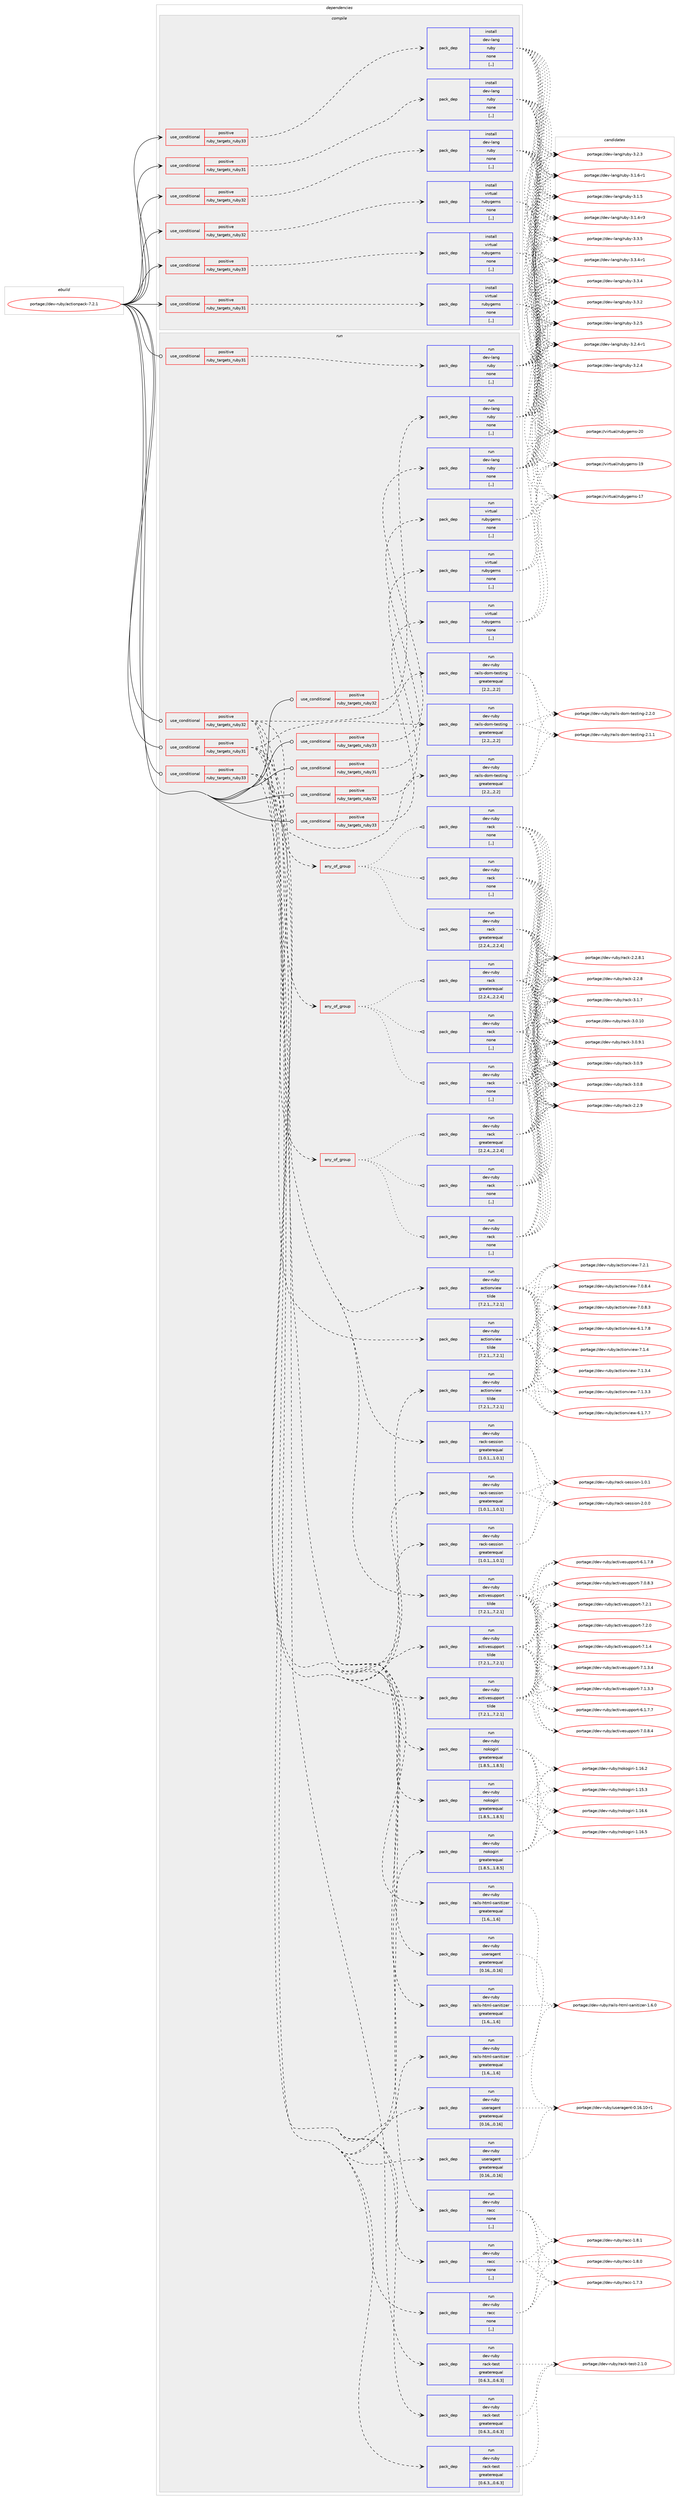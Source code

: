 digraph prolog {

# *************
# Graph options
# *************

newrank=true;
concentrate=true;
compound=true;
graph [rankdir=LR,fontname=Helvetica,fontsize=10,ranksep=1.5];#, ranksep=2.5, nodesep=0.2];
edge  [arrowhead=vee];
node  [fontname=Helvetica,fontsize=10];

# **********
# The ebuild
# **********

subgraph cluster_leftcol {
color=gray;
label=<<i>ebuild</i>>;
id [label="portage://dev-ruby/actionpack-7.2.1", color=red, width=4, href="../dev-ruby/actionpack-7.2.1.svg"];
}

# ****************
# The dependencies
# ****************

subgraph cluster_midcol {
color=gray;
label=<<i>dependencies</i>>;
subgraph cluster_compile {
fillcolor="#eeeeee";
style=filled;
label=<<i>compile</i>>;
subgraph cond173780 {
dependency668635 [label=<<TABLE BORDER="0" CELLBORDER="1" CELLSPACING="0" CELLPADDING="4"><TR><TD ROWSPAN="3" CELLPADDING="10">use_conditional</TD></TR><TR><TD>positive</TD></TR><TR><TD>ruby_targets_ruby31</TD></TR></TABLE>>, shape=none, color=red];
subgraph pack489988 {
dependency668636 [label=<<TABLE BORDER="0" CELLBORDER="1" CELLSPACING="0" CELLPADDING="4" WIDTH="220"><TR><TD ROWSPAN="6" CELLPADDING="30">pack_dep</TD></TR><TR><TD WIDTH="110">install</TD></TR><TR><TD>dev-lang</TD></TR><TR><TD>ruby</TD></TR><TR><TD>none</TD></TR><TR><TD>[,,]</TD></TR></TABLE>>, shape=none, color=blue];
}
dependency668635:e -> dependency668636:w [weight=20,style="dashed",arrowhead="vee"];
}
id:e -> dependency668635:w [weight=20,style="solid",arrowhead="vee"];
subgraph cond173781 {
dependency668637 [label=<<TABLE BORDER="0" CELLBORDER="1" CELLSPACING="0" CELLPADDING="4"><TR><TD ROWSPAN="3" CELLPADDING="10">use_conditional</TD></TR><TR><TD>positive</TD></TR><TR><TD>ruby_targets_ruby31</TD></TR></TABLE>>, shape=none, color=red];
subgraph pack489989 {
dependency668638 [label=<<TABLE BORDER="0" CELLBORDER="1" CELLSPACING="0" CELLPADDING="4" WIDTH="220"><TR><TD ROWSPAN="6" CELLPADDING="30">pack_dep</TD></TR><TR><TD WIDTH="110">install</TD></TR><TR><TD>virtual</TD></TR><TR><TD>rubygems</TD></TR><TR><TD>none</TD></TR><TR><TD>[,,]</TD></TR></TABLE>>, shape=none, color=blue];
}
dependency668637:e -> dependency668638:w [weight=20,style="dashed",arrowhead="vee"];
}
id:e -> dependency668637:w [weight=20,style="solid",arrowhead="vee"];
subgraph cond173782 {
dependency668639 [label=<<TABLE BORDER="0" CELLBORDER="1" CELLSPACING="0" CELLPADDING="4"><TR><TD ROWSPAN="3" CELLPADDING="10">use_conditional</TD></TR><TR><TD>positive</TD></TR><TR><TD>ruby_targets_ruby32</TD></TR></TABLE>>, shape=none, color=red];
subgraph pack489990 {
dependency668640 [label=<<TABLE BORDER="0" CELLBORDER="1" CELLSPACING="0" CELLPADDING="4" WIDTH="220"><TR><TD ROWSPAN="6" CELLPADDING="30">pack_dep</TD></TR><TR><TD WIDTH="110">install</TD></TR><TR><TD>dev-lang</TD></TR><TR><TD>ruby</TD></TR><TR><TD>none</TD></TR><TR><TD>[,,]</TD></TR></TABLE>>, shape=none, color=blue];
}
dependency668639:e -> dependency668640:w [weight=20,style="dashed",arrowhead="vee"];
}
id:e -> dependency668639:w [weight=20,style="solid",arrowhead="vee"];
subgraph cond173783 {
dependency668641 [label=<<TABLE BORDER="0" CELLBORDER="1" CELLSPACING="0" CELLPADDING="4"><TR><TD ROWSPAN="3" CELLPADDING="10">use_conditional</TD></TR><TR><TD>positive</TD></TR><TR><TD>ruby_targets_ruby32</TD></TR></TABLE>>, shape=none, color=red];
subgraph pack489991 {
dependency668642 [label=<<TABLE BORDER="0" CELLBORDER="1" CELLSPACING="0" CELLPADDING="4" WIDTH="220"><TR><TD ROWSPAN="6" CELLPADDING="30">pack_dep</TD></TR><TR><TD WIDTH="110">install</TD></TR><TR><TD>virtual</TD></TR><TR><TD>rubygems</TD></TR><TR><TD>none</TD></TR><TR><TD>[,,]</TD></TR></TABLE>>, shape=none, color=blue];
}
dependency668641:e -> dependency668642:w [weight=20,style="dashed",arrowhead="vee"];
}
id:e -> dependency668641:w [weight=20,style="solid",arrowhead="vee"];
subgraph cond173784 {
dependency668643 [label=<<TABLE BORDER="0" CELLBORDER="1" CELLSPACING="0" CELLPADDING="4"><TR><TD ROWSPAN="3" CELLPADDING="10">use_conditional</TD></TR><TR><TD>positive</TD></TR><TR><TD>ruby_targets_ruby33</TD></TR></TABLE>>, shape=none, color=red];
subgraph pack489992 {
dependency668644 [label=<<TABLE BORDER="0" CELLBORDER="1" CELLSPACING="0" CELLPADDING="4" WIDTH="220"><TR><TD ROWSPAN="6" CELLPADDING="30">pack_dep</TD></TR><TR><TD WIDTH="110">install</TD></TR><TR><TD>dev-lang</TD></TR><TR><TD>ruby</TD></TR><TR><TD>none</TD></TR><TR><TD>[,,]</TD></TR></TABLE>>, shape=none, color=blue];
}
dependency668643:e -> dependency668644:w [weight=20,style="dashed",arrowhead="vee"];
}
id:e -> dependency668643:w [weight=20,style="solid",arrowhead="vee"];
subgraph cond173785 {
dependency668645 [label=<<TABLE BORDER="0" CELLBORDER="1" CELLSPACING="0" CELLPADDING="4"><TR><TD ROWSPAN="3" CELLPADDING="10">use_conditional</TD></TR><TR><TD>positive</TD></TR><TR><TD>ruby_targets_ruby33</TD></TR></TABLE>>, shape=none, color=red];
subgraph pack489993 {
dependency668646 [label=<<TABLE BORDER="0" CELLBORDER="1" CELLSPACING="0" CELLPADDING="4" WIDTH="220"><TR><TD ROWSPAN="6" CELLPADDING="30">pack_dep</TD></TR><TR><TD WIDTH="110">install</TD></TR><TR><TD>virtual</TD></TR><TR><TD>rubygems</TD></TR><TR><TD>none</TD></TR><TR><TD>[,,]</TD></TR></TABLE>>, shape=none, color=blue];
}
dependency668645:e -> dependency668646:w [weight=20,style="dashed",arrowhead="vee"];
}
id:e -> dependency668645:w [weight=20,style="solid",arrowhead="vee"];
}
subgraph cluster_compileandrun {
fillcolor="#eeeeee";
style=filled;
label=<<i>compile and run</i>>;
}
subgraph cluster_run {
fillcolor="#eeeeee";
style=filled;
label=<<i>run</i>>;
subgraph cond173786 {
dependency668647 [label=<<TABLE BORDER="0" CELLBORDER="1" CELLSPACING="0" CELLPADDING="4"><TR><TD ROWSPAN="3" CELLPADDING="10">use_conditional</TD></TR><TR><TD>positive</TD></TR><TR><TD>ruby_targets_ruby31</TD></TR></TABLE>>, shape=none, color=red];
subgraph pack489994 {
dependency668648 [label=<<TABLE BORDER="0" CELLBORDER="1" CELLSPACING="0" CELLPADDING="4" WIDTH="220"><TR><TD ROWSPAN="6" CELLPADDING="30">pack_dep</TD></TR><TR><TD WIDTH="110">run</TD></TR><TR><TD>dev-lang</TD></TR><TR><TD>ruby</TD></TR><TR><TD>none</TD></TR><TR><TD>[,,]</TD></TR></TABLE>>, shape=none, color=blue];
}
dependency668647:e -> dependency668648:w [weight=20,style="dashed",arrowhead="vee"];
}
id:e -> dependency668647:w [weight=20,style="solid",arrowhead="odot"];
subgraph cond173787 {
dependency668649 [label=<<TABLE BORDER="0" CELLBORDER="1" CELLSPACING="0" CELLPADDING="4"><TR><TD ROWSPAN="3" CELLPADDING="10">use_conditional</TD></TR><TR><TD>positive</TD></TR><TR><TD>ruby_targets_ruby31</TD></TR></TABLE>>, shape=none, color=red];
subgraph pack489995 {
dependency668650 [label=<<TABLE BORDER="0" CELLBORDER="1" CELLSPACING="0" CELLPADDING="4" WIDTH="220"><TR><TD ROWSPAN="6" CELLPADDING="30">pack_dep</TD></TR><TR><TD WIDTH="110">run</TD></TR><TR><TD>dev-ruby</TD></TR><TR><TD>actionview</TD></TR><TR><TD>tilde</TD></TR><TR><TD>[7.2.1,,,7.2.1]</TD></TR></TABLE>>, shape=none, color=blue];
}
dependency668649:e -> dependency668650:w [weight=20,style="dashed",arrowhead="vee"];
subgraph pack489996 {
dependency668651 [label=<<TABLE BORDER="0" CELLBORDER="1" CELLSPACING="0" CELLPADDING="4" WIDTH="220"><TR><TD ROWSPAN="6" CELLPADDING="30">pack_dep</TD></TR><TR><TD WIDTH="110">run</TD></TR><TR><TD>dev-ruby</TD></TR><TR><TD>activesupport</TD></TR><TR><TD>tilde</TD></TR><TR><TD>[7.2.1,,,7.2.1]</TD></TR></TABLE>>, shape=none, color=blue];
}
dependency668649:e -> dependency668651:w [weight=20,style="dashed",arrowhead="vee"];
subgraph pack489997 {
dependency668652 [label=<<TABLE BORDER="0" CELLBORDER="1" CELLSPACING="0" CELLPADDING="4" WIDTH="220"><TR><TD ROWSPAN="6" CELLPADDING="30">pack_dep</TD></TR><TR><TD WIDTH="110">run</TD></TR><TR><TD>dev-ruby</TD></TR><TR><TD>nokogiri</TD></TR><TR><TD>greaterequal</TD></TR><TR><TD>[1.8.5,,,1.8.5]</TD></TR></TABLE>>, shape=none, color=blue];
}
dependency668649:e -> dependency668652:w [weight=20,style="dashed",arrowhead="vee"];
subgraph pack489998 {
dependency668653 [label=<<TABLE BORDER="0" CELLBORDER="1" CELLSPACING="0" CELLPADDING="4" WIDTH="220"><TR><TD ROWSPAN="6" CELLPADDING="30">pack_dep</TD></TR><TR><TD WIDTH="110">run</TD></TR><TR><TD>dev-ruby</TD></TR><TR><TD>racc</TD></TR><TR><TD>none</TD></TR><TR><TD>[,,]</TD></TR></TABLE>>, shape=none, color=blue];
}
dependency668649:e -> dependency668653:w [weight=20,style="dashed",arrowhead="vee"];
subgraph any4486 {
dependency668654 [label=<<TABLE BORDER="0" CELLBORDER="1" CELLSPACING="0" CELLPADDING="4"><TR><TD CELLPADDING="10">any_of_group</TD></TR></TABLE>>, shape=none, color=red];subgraph pack489999 {
dependency668655 [label=<<TABLE BORDER="0" CELLBORDER="1" CELLSPACING="0" CELLPADDING="4" WIDTH="220"><TR><TD ROWSPAN="6" CELLPADDING="30">pack_dep</TD></TR><TR><TD WIDTH="110">run</TD></TR><TR><TD>dev-ruby</TD></TR><TR><TD>rack</TD></TR><TR><TD>none</TD></TR><TR><TD>[,,]</TD></TR></TABLE>>, shape=none, color=blue];
}
dependency668654:e -> dependency668655:w [weight=20,style="dotted",arrowhead="oinv"];
subgraph pack490000 {
dependency668656 [label=<<TABLE BORDER="0" CELLBORDER="1" CELLSPACING="0" CELLPADDING="4" WIDTH="220"><TR><TD ROWSPAN="6" CELLPADDING="30">pack_dep</TD></TR><TR><TD WIDTH="110">run</TD></TR><TR><TD>dev-ruby</TD></TR><TR><TD>rack</TD></TR><TR><TD>none</TD></TR><TR><TD>[,,]</TD></TR></TABLE>>, shape=none, color=blue];
}
dependency668654:e -> dependency668656:w [weight=20,style="dotted",arrowhead="oinv"];
subgraph pack490001 {
dependency668657 [label=<<TABLE BORDER="0" CELLBORDER="1" CELLSPACING="0" CELLPADDING="4" WIDTH="220"><TR><TD ROWSPAN="6" CELLPADDING="30">pack_dep</TD></TR><TR><TD WIDTH="110">run</TD></TR><TR><TD>dev-ruby</TD></TR><TR><TD>rack</TD></TR><TR><TD>greaterequal</TD></TR><TR><TD>[2.2.4,,,2.2.4]</TD></TR></TABLE>>, shape=none, color=blue];
}
dependency668654:e -> dependency668657:w [weight=20,style="dotted",arrowhead="oinv"];
}
dependency668649:e -> dependency668654:w [weight=20,style="dashed",arrowhead="vee"];
subgraph pack490002 {
dependency668658 [label=<<TABLE BORDER="0" CELLBORDER="1" CELLSPACING="0" CELLPADDING="4" WIDTH="220"><TR><TD ROWSPAN="6" CELLPADDING="30">pack_dep</TD></TR><TR><TD WIDTH="110">run</TD></TR><TR><TD>dev-ruby</TD></TR><TR><TD>rack-session</TD></TR><TR><TD>greaterequal</TD></TR><TR><TD>[1.0.1,,,1.0.1]</TD></TR></TABLE>>, shape=none, color=blue];
}
dependency668649:e -> dependency668658:w [weight=20,style="dashed",arrowhead="vee"];
subgraph pack490003 {
dependency668659 [label=<<TABLE BORDER="0" CELLBORDER="1" CELLSPACING="0" CELLPADDING="4" WIDTH="220"><TR><TD ROWSPAN="6" CELLPADDING="30">pack_dep</TD></TR><TR><TD WIDTH="110">run</TD></TR><TR><TD>dev-ruby</TD></TR><TR><TD>rack-test</TD></TR><TR><TD>greaterequal</TD></TR><TR><TD>[0.6.3,,,0.6.3]</TD></TR></TABLE>>, shape=none, color=blue];
}
dependency668649:e -> dependency668659:w [weight=20,style="dashed",arrowhead="vee"];
subgraph pack490004 {
dependency668660 [label=<<TABLE BORDER="0" CELLBORDER="1" CELLSPACING="0" CELLPADDING="4" WIDTH="220"><TR><TD ROWSPAN="6" CELLPADDING="30">pack_dep</TD></TR><TR><TD WIDTH="110">run</TD></TR><TR><TD>dev-ruby</TD></TR><TR><TD>rails-dom-testing</TD></TR><TR><TD>greaterequal</TD></TR><TR><TD>[2.2,,,2.2]</TD></TR></TABLE>>, shape=none, color=blue];
}
dependency668649:e -> dependency668660:w [weight=20,style="dashed",arrowhead="vee"];
subgraph pack490005 {
dependency668661 [label=<<TABLE BORDER="0" CELLBORDER="1" CELLSPACING="0" CELLPADDING="4" WIDTH="220"><TR><TD ROWSPAN="6" CELLPADDING="30">pack_dep</TD></TR><TR><TD WIDTH="110">run</TD></TR><TR><TD>dev-ruby</TD></TR><TR><TD>rails-html-sanitizer</TD></TR><TR><TD>greaterequal</TD></TR><TR><TD>[1.6,,,1.6]</TD></TR></TABLE>>, shape=none, color=blue];
}
dependency668649:e -> dependency668661:w [weight=20,style="dashed",arrowhead="vee"];
subgraph pack490006 {
dependency668662 [label=<<TABLE BORDER="0" CELLBORDER="1" CELLSPACING="0" CELLPADDING="4" WIDTH="220"><TR><TD ROWSPAN="6" CELLPADDING="30">pack_dep</TD></TR><TR><TD WIDTH="110">run</TD></TR><TR><TD>dev-ruby</TD></TR><TR><TD>useragent</TD></TR><TR><TD>greaterequal</TD></TR><TR><TD>[0.16,,,0.16]</TD></TR></TABLE>>, shape=none, color=blue];
}
dependency668649:e -> dependency668662:w [weight=20,style="dashed",arrowhead="vee"];
}
id:e -> dependency668649:w [weight=20,style="solid",arrowhead="odot"];
subgraph cond173788 {
dependency668663 [label=<<TABLE BORDER="0" CELLBORDER="1" CELLSPACING="0" CELLPADDING="4"><TR><TD ROWSPAN="3" CELLPADDING="10">use_conditional</TD></TR><TR><TD>positive</TD></TR><TR><TD>ruby_targets_ruby31</TD></TR></TABLE>>, shape=none, color=red];
subgraph pack490007 {
dependency668664 [label=<<TABLE BORDER="0" CELLBORDER="1" CELLSPACING="0" CELLPADDING="4" WIDTH="220"><TR><TD ROWSPAN="6" CELLPADDING="30">pack_dep</TD></TR><TR><TD WIDTH="110">run</TD></TR><TR><TD>virtual</TD></TR><TR><TD>rubygems</TD></TR><TR><TD>none</TD></TR><TR><TD>[,,]</TD></TR></TABLE>>, shape=none, color=blue];
}
dependency668663:e -> dependency668664:w [weight=20,style="dashed",arrowhead="vee"];
}
id:e -> dependency668663:w [weight=20,style="solid",arrowhead="odot"];
subgraph cond173789 {
dependency668665 [label=<<TABLE BORDER="0" CELLBORDER="1" CELLSPACING="0" CELLPADDING="4"><TR><TD ROWSPAN="3" CELLPADDING="10">use_conditional</TD></TR><TR><TD>positive</TD></TR><TR><TD>ruby_targets_ruby32</TD></TR></TABLE>>, shape=none, color=red];
subgraph pack490008 {
dependency668666 [label=<<TABLE BORDER="0" CELLBORDER="1" CELLSPACING="0" CELLPADDING="4" WIDTH="220"><TR><TD ROWSPAN="6" CELLPADDING="30">pack_dep</TD></TR><TR><TD WIDTH="110">run</TD></TR><TR><TD>dev-lang</TD></TR><TR><TD>ruby</TD></TR><TR><TD>none</TD></TR><TR><TD>[,,]</TD></TR></TABLE>>, shape=none, color=blue];
}
dependency668665:e -> dependency668666:w [weight=20,style="dashed",arrowhead="vee"];
}
id:e -> dependency668665:w [weight=20,style="solid",arrowhead="odot"];
subgraph cond173790 {
dependency668667 [label=<<TABLE BORDER="0" CELLBORDER="1" CELLSPACING="0" CELLPADDING="4"><TR><TD ROWSPAN="3" CELLPADDING="10">use_conditional</TD></TR><TR><TD>positive</TD></TR><TR><TD>ruby_targets_ruby32</TD></TR></TABLE>>, shape=none, color=red];
subgraph pack490009 {
dependency668668 [label=<<TABLE BORDER="0" CELLBORDER="1" CELLSPACING="0" CELLPADDING="4" WIDTH="220"><TR><TD ROWSPAN="6" CELLPADDING="30">pack_dep</TD></TR><TR><TD WIDTH="110">run</TD></TR><TR><TD>dev-ruby</TD></TR><TR><TD>actionview</TD></TR><TR><TD>tilde</TD></TR><TR><TD>[7.2.1,,,7.2.1]</TD></TR></TABLE>>, shape=none, color=blue];
}
dependency668667:e -> dependency668668:w [weight=20,style="dashed",arrowhead="vee"];
subgraph pack490010 {
dependency668669 [label=<<TABLE BORDER="0" CELLBORDER="1" CELLSPACING="0" CELLPADDING="4" WIDTH="220"><TR><TD ROWSPAN="6" CELLPADDING="30">pack_dep</TD></TR><TR><TD WIDTH="110">run</TD></TR><TR><TD>dev-ruby</TD></TR><TR><TD>activesupport</TD></TR><TR><TD>tilde</TD></TR><TR><TD>[7.2.1,,,7.2.1]</TD></TR></TABLE>>, shape=none, color=blue];
}
dependency668667:e -> dependency668669:w [weight=20,style="dashed",arrowhead="vee"];
subgraph pack490011 {
dependency668670 [label=<<TABLE BORDER="0" CELLBORDER="1" CELLSPACING="0" CELLPADDING="4" WIDTH="220"><TR><TD ROWSPAN="6" CELLPADDING="30">pack_dep</TD></TR><TR><TD WIDTH="110">run</TD></TR><TR><TD>dev-ruby</TD></TR><TR><TD>nokogiri</TD></TR><TR><TD>greaterequal</TD></TR><TR><TD>[1.8.5,,,1.8.5]</TD></TR></TABLE>>, shape=none, color=blue];
}
dependency668667:e -> dependency668670:w [weight=20,style="dashed",arrowhead="vee"];
subgraph pack490012 {
dependency668671 [label=<<TABLE BORDER="0" CELLBORDER="1" CELLSPACING="0" CELLPADDING="4" WIDTH="220"><TR><TD ROWSPAN="6" CELLPADDING="30">pack_dep</TD></TR><TR><TD WIDTH="110">run</TD></TR><TR><TD>dev-ruby</TD></TR><TR><TD>racc</TD></TR><TR><TD>none</TD></TR><TR><TD>[,,]</TD></TR></TABLE>>, shape=none, color=blue];
}
dependency668667:e -> dependency668671:w [weight=20,style="dashed",arrowhead="vee"];
subgraph any4487 {
dependency668672 [label=<<TABLE BORDER="0" CELLBORDER="1" CELLSPACING="0" CELLPADDING="4"><TR><TD CELLPADDING="10">any_of_group</TD></TR></TABLE>>, shape=none, color=red];subgraph pack490013 {
dependency668673 [label=<<TABLE BORDER="0" CELLBORDER="1" CELLSPACING="0" CELLPADDING="4" WIDTH="220"><TR><TD ROWSPAN="6" CELLPADDING="30">pack_dep</TD></TR><TR><TD WIDTH="110">run</TD></TR><TR><TD>dev-ruby</TD></TR><TR><TD>rack</TD></TR><TR><TD>none</TD></TR><TR><TD>[,,]</TD></TR></TABLE>>, shape=none, color=blue];
}
dependency668672:e -> dependency668673:w [weight=20,style="dotted",arrowhead="oinv"];
subgraph pack490014 {
dependency668674 [label=<<TABLE BORDER="0" CELLBORDER="1" CELLSPACING="0" CELLPADDING="4" WIDTH="220"><TR><TD ROWSPAN="6" CELLPADDING="30">pack_dep</TD></TR><TR><TD WIDTH="110">run</TD></TR><TR><TD>dev-ruby</TD></TR><TR><TD>rack</TD></TR><TR><TD>none</TD></TR><TR><TD>[,,]</TD></TR></TABLE>>, shape=none, color=blue];
}
dependency668672:e -> dependency668674:w [weight=20,style="dotted",arrowhead="oinv"];
subgraph pack490015 {
dependency668675 [label=<<TABLE BORDER="0" CELLBORDER="1" CELLSPACING="0" CELLPADDING="4" WIDTH="220"><TR><TD ROWSPAN="6" CELLPADDING="30">pack_dep</TD></TR><TR><TD WIDTH="110">run</TD></TR><TR><TD>dev-ruby</TD></TR><TR><TD>rack</TD></TR><TR><TD>greaterequal</TD></TR><TR><TD>[2.2.4,,,2.2.4]</TD></TR></TABLE>>, shape=none, color=blue];
}
dependency668672:e -> dependency668675:w [weight=20,style="dotted",arrowhead="oinv"];
}
dependency668667:e -> dependency668672:w [weight=20,style="dashed",arrowhead="vee"];
subgraph pack490016 {
dependency668676 [label=<<TABLE BORDER="0" CELLBORDER="1" CELLSPACING="0" CELLPADDING="4" WIDTH="220"><TR><TD ROWSPAN="6" CELLPADDING="30">pack_dep</TD></TR><TR><TD WIDTH="110">run</TD></TR><TR><TD>dev-ruby</TD></TR><TR><TD>rack-session</TD></TR><TR><TD>greaterequal</TD></TR><TR><TD>[1.0.1,,,1.0.1]</TD></TR></TABLE>>, shape=none, color=blue];
}
dependency668667:e -> dependency668676:w [weight=20,style="dashed",arrowhead="vee"];
subgraph pack490017 {
dependency668677 [label=<<TABLE BORDER="0" CELLBORDER="1" CELLSPACING="0" CELLPADDING="4" WIDTH="220"><TR><TD ROWSPAN="6" CELLPADDING="30">pack_dep</TD></TR><TR><TD WIDTH="110">run</TD></TR><TR><TD>dev-ruby</TD></TR><TR><TD>rack-test</TD></TR><TR><TD>greaterequal</TD></TR><TR><TD>[0.6.3,,,0.6.3]</TD></TR></TABLE>>, shape=none, color=blue];
}
dependency668667:e -> dependency668677:w [weight=20,style="dashed",arrowhead="vee"];
subgraph pack490018 {
dependency668678 [label=<<TABLE BORDER="0" CELLBORDER="1" CELLSPACING="0" CELLPADDING="4" WIDTH="220"><TR><TD ROWSPAN="6" CELLPADDING="30">pack_dep</TD></TR><TR><TD WIDTH="110">run</TD></TR><TR><TD>dev-ruby</TD></TR><TR><TD>rails-dom-testing</TD></TR><TR><TD>greaterequal</TD></TR><TR><TD>[2.2,,,2.2]</TD></TR></TABLE>>, shape=none, color=blue];
}
dependency668667:e -> dependency668678:w [weight=20,style="dashed",arrowhead="vee"];
subgraph pack490019 {
dependency668679 [label=<<TABLE BORDER="0" CELLBORDER="1" CELLSPACING="0" CELLPADDING="4" WIDTH="220"><TR><TD ROWSPAN="6" CELLPADDING="30">pack_dep</TD></TR><TR><TD WIDTH="110">run</TD></TR><TR><TD>dev-ruby</TD></TR><TR><TD>rails-html-sanitizer</TD></TR><TR><TD>greaterequal</TD></TR><TR><TD>[1.6,,,1.6]</TD></TR></TABLE>>, shape=none, color=blue];
}
dependency668667:e -> dependency668679:w [weight=20,style="dashed",arrowhead="vee"];
subgraph pack490020 {
dependency668680 [label=<<TABLE BORDER="0" CELLBORDER="1" CELLSPACING="0" CELLPADDING="4" WIDTH="220"><TR><TD ROWSPAN="6" CELLPADDING="30">pack_dep</TD></TR><TR><TD WIDTH="110">run</TD></TR><TR><TD>dev-ruby</TD></TR><TR><TD>useragent</TD></TR><TR><TD>greaterequal</TD></TR><TR><TD>[0.16,,,0.16]</TD></TR></TABLE>>, shape=none, color=blue];
}
dependency668667:e -> dependency668680:w [weight=20,style="dashed",arrowhead="vee"];
}
id:e -> dependency668667:w [weight=20,style="solid",arrowhead="odot"];
subgraph cond173791 {
dependency668681 [label=<<TABLE BORDER="0" CELLBORDER="1" CELLSPACING="0" CELLPADDING="4"><TR><TD ROWSPAN="3" CELLPADDING="10">use_conditional</TD></TR><TR><TD>positive</TD></TR><TR><TD>ruby_targets_ruby32</TD></TR></TABLE>>, shape=none, color=red];
subgraph pack490021 {
dependency668682 [label=<<TABLE BORDER="0" CELLBORDER="1" CELLSPACING="0" CELLPADDING="4" WIDTH="220"><TR><TD ROWSPAN="6" CELLPADDING="30">pack_dep</TD></TR><TR><TD WIDTH="110">run</TD></TR><TR><TD>virtual</TD></TR><TR><TD>rubygems</TD></TR><TR><TD>none</TD></TR><TR><TD>[,,]</TD></TR></TABLE>>, shape=none, color=blue];
}
dependency668681:e -> dependency668682:w [weight=20,style="dashed",arrowhead="vee"];
}
id:e -> dependency668681:w [weight=20,style="solid",arrowhead="odot"];
subgraph cond173792 {
dependency668683 [label=<<TABLE BORDER="0" CELLBORDER="1" CELLSPACING="0" CELLPADDING="4"><TR><TD ROWSPAN="3" CELLPADDING="10">use_conditional</TD></TR><TR><TD>positive</TD></TR><TR><TD>ruby_targets_ruby33</TD></TR></TABLE>>, shape=none, color=red];
subgraph pack490022 {
dependency668684 [label=<<TABLE BORDER="0" CELLBORDER="1" CELLSPACING="0" CELLPADDING="4" WIDTH="220"><TR><TD ROWSPAN="6" CELLPADDING="30">pack_dep</TD></TR><TR><TD WIDTH="110">run</TD></TR><TR><TD>dev-lang</TD></TR><TR><TD>ruby</TD></TR><TR><TD>none</TD></TR><TR><TD>[,,]</TD></TR></TABLE>>, shape=none, color=blue];
}
dependency668683:e -> dependency668684:w [weight=20,style="dashed",arrowhead="vee"];
}
id:e -> dependency668683:w [weight=20,style="solid",arrowhead="odot"];
subgraph cond173793 {
dependency668685 [label=<<TABLE BORDER="0" CELLBORDER="1" CELLSPACING="0" CELLPADDING="4"><TR><TD ROWSPAN="3" CELLPADDING="10">use_conditional</TD></TR><TR><TD>positive</TD></TR><TR><TD>ruby_targets_ruby33</TD></TR></TABLE>>, shape=none, color=red];
subgraph pack490023 {
dependency668686 [label=<<TABLE BORDER="0" CELLBORDER="1" CELLSPACING="0" CELLPADDING="4" WIDTH="220"><TR><TD ROWSPAN="6" CELLPADDING="30">pack_dep</TD></TR><TR><TD WIDTH="110">run</TD></TR><TR><TD>dev-ruby</TD></TR><TR><TD>actionview</TD></TR><TR><TD>tilde</TD></TR><TR><TD>[7.2.1,,,7.2.1]</TD></TR></TABLE>>, shape=none, color=blue];
}
dependency668685:e -> dependency668686:w [weight=20,style="dashed",arrowhead="vee"];
subgraph pack490024 {
dependency668687 [label=<<TABLE BORDER="0" CELLBORDER="1" CELLSPACING="0" CELLPADDING="4" WIDTH="220"><TR><TD ROWSPAN="6" CELLPADDING="30">pack_dep</TD></TR><TR><TD WIDTH="110">run</TD></TR><TR><TD>dev-ruby</TD></TR><TR><TD>activesupport</TD></TR><TR><TD>tilde</TD></TR><TR><TD>[7.2.1,,,7.2.1]</TD></TR></TABLE>>, shape=none, color=blue];
}
dependency668685:e -> dependency668687:w [weight=20,style="dashed",arrowhead="vee"];
subgraph pack490025 {
dependency668688 [label=<<TABLE BORDER="0" CELLBORDER="1" CELLSPACING="0" CELLPADDING="4" WIDTH="220"><TR><TD ROWSPAN="6" CELLPADDING="30">pack_dep</TD></TR><TR><TD WIDTH="110">run</TD></TR><TR><TD>dev-ruby</TD></TR><TR><TD>nokogiri</TD></TR><TR><TD>greaterequal</TD></TR><TR><TD>[1.8.5,,,1.8.5]</TD></TR></TABLE>>, shape=none, color=blue];
}
dependency668685:e -> dependency668688:w [weight=20,style="dashed",arrowhead="vee"];
subgraph pack490026 {
dependency668689 [label=<<TABLE BORDER="0" CELLBORDER="1" CELLSPACING="0" CELLPADDING="4" WIDTH="220"><TR><TD ROWSPAN="6" CELLPADDING="30">pack_dep</TD></TR><TR><TD WIDTH="110">run</TD></TR><TR><TD>dev-ruby</TD></TR><TR><TD>racc</TD></TR><TR><TD>none</TD></TR><TR><TD>[,,]</TD></TR></TABLE>>, shape=none, color=blue];
}
dependency668685:e -> dependency668689:w [weight=20,style="dashed",arrowhead="vee"];
subgraph any4488 {
dependency668690 [label=<<TABLE BORDER="0" CELLBORDER="1" CELLSPACING="0" CELLPADDING="4"><TR><TD CELLPADDING="10">any_of_group</TD></TR></TABLE>>, shape=none, color=red];subgraph pack490027 {
dependency668691 [label=<<TABLE BORDER="0" CELLBORDER="1" CELLSPACING="0" CELLPADDING="4" WIDTH="220"><TR><TD ROWSPAN="6" CELLPADDING="30">pack_dep</TD></TR><TR><TD WIDTH="110">run</TD></TR><TR><TD>dev-ruby</TD></TR><TR><TD>rack</TD></TR><TR><TD>none</TD></TR><TR><TD>[,,]</TD></TR></TABLE>>, shape=none, color=blue];
}
dependency668690:e -> dependency668691:w [weight=20,style="dotted",arrowhead="oinv"];
subgraph pack490028 {
dependency668692 [label=<<TABLE BORDER="0" CELLBORDER="1" CELLSPACING="0" CELLPADDING="4" WIDTH="220"><TR><TD ROWSPAN="6" CELLPADDING="30">pack_dep</TD></TR><TR><TD WIDTH="110">run</TD></TR><TR><TD>dev-ruby</TD></TR><TR><TD>rack</TD></TR><TR><TD>none</TD></TR><TR><TD>[,,]</TD></TR></TABLE>>, shape=none, color=blue];
}
dependency668690:e -> dependency668692:w [weight=20,style="dotted",arrowhead="oinv"];
subgraph pack490029 {
dependency668693 [label=<<TABLE BORDER="0" CELLBORDER="1" CELLSPACING="0" CELLPADDING="4" WIDTH="220"><TR><TD ROWSPAN="6" CELLPADDING="30">pack_dep</TD></TR><TR><TD WIDTH="110">run</TD></TR><TR><TD>dev-ruby</TD></TR><TR><TD>rack</TD></TR><TR><TD>greaterequal</TD></TR><TR><TD>[2.2.4,,,2.2.4]</TD></TR></TABLE>>, shape=none, color=blue];
}
dependency668690:e -> dependency668693:w [weight=20,style="dotted",arrowhead="oinv"];
}
dependency668685:e -> dependency668690:w [weight=20,style="dashed",arrowhead="vee"];
subgraph pack490030 {
dependency668694 [label=<<TABLE BORDER="0" CELLBORDER="1" CELLSPACING="0" CELLPADDING="4" WIDTH="220"><TR><TD ROWSPAN="6" CELLPADDING="30">pack_dep</TD></TR><TR><TD WIDTH="110">run</TD></TR><TR><TD>dev-ruby</TD></TR><TR><TD>rack-session</TD></TR><TR><TD>greaterequal</TD></TR><TR><TD>[1.0.1,,,1.0.1]</TD></TR></TABLE>>, shape=none, color=blue];
}
dependency668685:e -> dependency668694:w [weight=20,style="dashed",arrowhead="vee"];
subgraph pack490031 {
dependency668695 [label=<<TABLE BORDER="0" CELLBORDER="1" CELLSPACING="0" CELLPADDING="4" WIDTH="220"><TR><TD ROWSPAN="6" CELLPADDING="30">pack_dep</TD></TR><TR><TD WIDTH="110">run</TD></TR><TR><TD>dev-ruby</TD></TR><TR><TD>rack-test</TD></TR><TR><TD>greaterequal</TD></TR><TR><TD>[0.6.3,,,0.6.3]</TD></TR></TABLE>>, shape=none, color=blue];
}
dependency668685:e -> dependency668695:w [weight=20,style="dashed",arrowhead="vee"];
subgraph pack490032 {
dependency668696 [label=<<TABLE BORDER="0" CELLBORDER="1" CELLSPACING="0" CELLPADDING="4" WIDTH="220"><TR><TD ROWSPAN="6" CELLPADDING="30">pack_dep</TD></TR><TR><TD WIDTH="110">run</TD></TR><TR><TD>dev-ruby</TD></TR><TR><TD>rails-dom-testing</TD></TR><TR><TD>greaterequal</TD></TR><TR><TD>[2.2,,,2.2]</TD></TR></TABLE>>, shape=none, color=blue];
}
dependency668685:e -> dependency668696:w [weight=20,style="dashed",arrowhead="vee"];
subgraph pack490033 {
dependency668697 [label=<<TABLE BORDER="0" CELLBORDER="1" CELLSPACING="0" CELLPADDING="4" WIDTH="220"><TR><TD ROWSPAN="6" CELLPADDING="30">pack_dep</TD></TR><TR><TD WIDTH="110">run</TD></TR><TR><TD>dev-ruby</TD></TR><TR><TD>rails-html-sanitizer</TD></TR><TR><TD>greaterequal</TD></TR><TR><TD>[1.6,,,1.6]</TD></TR></TABLE>>, shape=none, color=blue];
}
dependency668685:e -> dependency668697:w [weight=20,style="dashed",arrowhead="vee"];
subgraph pack490034 {
dependency668698 [label=<<TABLE BORDER="0" CELLBORDER="1" CELLSPACING="0" CELLPADDING="4" WIDTH="220"><TR><TD ROWSPAN="6" CELLPADDING="30">pack_dep</TD></TR><TR><TD WIDTH="110">run</TD></TR><TR><TD>dev-ruby</TD></TR><TR><TD>useragent</TD></TR><TR><TD>greaterequal</TD></TR><TR><TD>[0.16,,,0.16]</TD></TR></TABLE>>, shape=none, color=blue];
}
dependency668685:e -> dependency668698:w [weight=20,style="dashed",arrowhead="vee"];
}
id:e -> dependency668685:w [weight=20,style="solid",arrowhead="odot"];
subgraph cond173794 {
dependency668699 [label=<<TABLE BORDER="0" CELLBORDER="1" CELLSPACING="0" CELLPADDING="4"><TR><TD ROWSPAN="3" CELLPADDING="10">use_conditional</TD></TR><TR><TD>positive</TD></TR><TR><TD>ruby_targets_ruby33</TD></TR></TABLE>>, shape=none, color=red];
subgraph pack490035 {
dependency668700 [label=<<TABLE BORDER="0" CELLBORDER="1" CELLSPACING="0" CELLPADDING="4" WIDTH="220"><TR><TD ROWSPAN="6" CELLPADDING="30">pack_dep</TD></TR><TR><TD WIDTH="110">run</TD></TR><TR><TD>virtual</TD></TR><TR><TD>rubygems</TD></TR><TR><TD>none</TD></TR><TR><TD>[,,]</TD></TR></TABLE>>, shape=none, color=blue];
}
dependency668699:e -> dependency668700:w [weight=20,style="dashed",arrowhead="vee"];
}
id:e -> dependency668699:w [weight=20,style="solid",arrowhead="odot"];
}
}

# **************
# The candidates
# **************

subgraph cluster_choices {
rank=same;
color=gray;
label=<<i>candidates</i>>;

subgraph choice489988 {
color=black;
nodesep=1;
choice10010111845108971101034711411798121455146514653 [label="portage://dev-lang/ruby-3.3.5", color=red, width=4,href="../dev-lang/ruby-3.3.5.svg"];
choice100101118451089711010347114117981214551465146524511449 [label="portage://dev-lang/ruby-3.3.4-r1", color=red, width=4,href="../dev-lang/ruby-3.3.4-r1.svg"];
choice10010111845108971101034711411798121455146514652 [label="portage://dev-lang/ruby-3.3.4", color=red, width=4,href="../dev-lang/ruby-3.3.4.svg"];
choice10010111845108971101034711411798121455146514650 [label="portage://dev-lang/ruby-3.3.2", color=red, width=4,href="../dev-lang/ruby-3.3.2.svg"];
choice10010111845108971101034711411798121455146504653 [label="portage://dev-lang/ruby-3.2.5", color=red, width=4,href="../dev-lang/ruby-3.2.5.svg"];
choice100101118451089711010347114117981214551465046524511449 [label="portage://dev-lang/ruby-3.2.4-r1", color=red, width=4,href="../dev-lang/ruby-3.2.4-r1.svg"];
choice10010111845108971101034711411798121455146504652 [label="portage://dev-lang/ruby-3.2.4", color=red, width=4,href="../dev-lang/ruby-3.2.4.svg"];
choice10010111845108971101034711411798121455146504651 [label="portage://dev-lang/ruby-3.2.3", color=red, width=4,href="../dev-lang/ruby-3.2.3.svg"];
choice100101118451089711010347114117981214551464946544511449 [label="portage://dev-lang/ruby-3.1.6-r1", color=red, width=4,href="../dev-lang/ruby-3.1.6-r1.svg"];
choice10010111845108971101034711411798121455146494653 [label="portage://dev-lang/ruby-3.1.5", color=red, width=4,href="../dev-lang/ruby-3.1.5.svg"];
choice100101118451089711010347114117981214551464946524511451 [label="portage://dev-lang/ruby-3.1.4-r3", color=red, width=4,href="../dev-lang/ruby-3.1.4-r3.svg"];
dependency668636:e -> choice10010111845108971101034711411798121455146514653:w [style=dotted,weight="100"];
dependency668636:e -> choice100101118451089711010347114117981214551465146524511449:w [style=dotted,weight="100"];
dependency668636:e -> choice10010111845108971101034711411798121455146514652:w [style=dotted,weight="100"];
dependency668636:e -> choice10010111845108971101034711411798121455146514650:w [style=dotted,weight="100"];
dependency668636:e -> choice10010111845108971101034711411798121455146504653:w [style=dotted,weight="100"];
dependency668636:e -> choice100101118451089711010347114117981214551465046524511449:w [style=dotted,weight="100"];
dependency668636:e -> choice10010111845108971101034711411798121455146504652:w [style=dotted,weight="100"];
dependency668636:e -> choice10010111845108971101034711411798121455146504651:w [style=dotted,weight="100"];
dependency668636:e -> choice100101118451089711010347114117981214551464946544511449:w [style=dotted,weight="100"];
dependency668636:e -> choice10010111845108971101034711411798121455146494653:w [style=dotted,weight="100"];
dependency668636:e -> choice100101118451089711010347114117981214551464946524511451:w [style=dotted,weight="100"];
}
subgraph choice489989 {
color=black;
nodesep=1;
choice118105114116117971084711411798121103101109115455048 [label="portage://virtual/rubygems-20", color=red, width=4,href="../virtual/rubygems-20.svg"];
choice118105114116117971084711411798121103101109115454957 [label="portage://virtual/rubygems-19", color=red, width=4,href="../virtual/rubygems-19.svg"];
choice118105114116117971084711411798121103101109115454955 [label="portage://virtual/rubygems-17", color=red, width=4,href="../virtual/rubygems-17.svg"];
dependency668638:e -> choice118105114116117971084711411798121103101109115455048:w [style=dotted,weight="100"];
dependency668638:e -> choice118105114116117971084711411798121103101109115454957:w [style=dotted,weight="100"];
dependency668638:e -> choice118105114116117971084711411798121103101109115454955:w [style=dotted,weight="100"];
}
subgraph choice489990 {
color=black;
nodesep=1;
choice10010111845108971101034711411798121455146514653 [label="portage://dev-lang/ruby-3.3.5", color=red, width=4,href="../dev-lang/ruby-3.3.5.svg"];
choice100101118451089711010347114117981214551465146524511449 [label="portage://dev-lang/ruby-3.3.4-r1", color=red, width=4,href="../dev-lang/ruby-3.3.4-r1.svg"];
choice10010111845108971101034711411798121455146514652 [label="portage://dev-lang/ruby-3.3.4", color=red, width=4,href="../dev-lang/ruby-3.3.4.svg"];
choice10010111845108971101034711411798121455146514650 [label="portage://dev-lang/ruby-3.3.2", color=red, width=4,href="../dev-lang/ruby-3.3.2.svg"];
choice10010111845108971101034711411798121455146504653 [label="portage://dev-lang/ruby-3.2.5", color=red, width=4,href="../dev-lang/ruby-3.2.5.svg"];
choice100101118451089711010347114117981214551465046524511449 [label="portage://dev-lang/ruby-3.2.4-r1", color=red, width=4,href="../dev-lang/ruby-3.2.4-r1.svg"];
choice10010111845108971101034711411798121455146504652 [label="portage://dev-lang/ruby-3.2.4", color=red, width=4,href="../dev-lang/ruby-3.2.4.svg"];
choice10010111845108971101034711411798121455146504651 [label="portage://dev-lang/ruby-3.2.3", color=red, width=4,href="../dev-lang/ruby-3.2.3.svg"];
choice100101118451089711010347114117981214551464946544511449 [label="portage://dev-lang/ruby-3.1.6-r1", color=red, width=4,href="../dev-lang/ruby-3.1.6-r1.svg"];
choice10010111845108971101034711411798121455146494653 [label="portage://dev-lang/ruby-3.1.5", color=red, width=4,href="../dev-lang/ruby-3.1.5.svg"];
choice100101118451089711010347114117981214551464946524511451 [label="portage://dev-lang/ruby-3.1.4-r3", color=red, width=4,href="../dev-lang/ruby-3.1.4-r3.svg"];
dependency668640:e -> choice10010111845108971101034711411798121455146514653:w [style=dotted,weight="100"];
dependency668640:e -> choice100101118451089711010347114117981214551465146524511449:w [style=dotted,weight="100"];
dependency668640:e -> choice10010111845108971101034711411798121455146514652:w [style=dotted,weight="100"];
dependency668640:e -> choice10010111845108971101034711411798121455146514650:w [style=dotted,weight="100"];
dependency668640:e -> choice10010111845108971101034711411798121455146504653:w [style=dotted,weight="100"];
dependency668640:e -> choice100101118451089711010347114117981214551465046524511449:w [style=dotted,weight="100"];
dependency668640:e -> choice10010111845108971101034711411798121455146504652:w [style=dotted,weight="100"];
dependency668640:e -> choice10010111845108971101034711411798121455146504651:w [style=dotted,weight="100"];
dependency668640:e -> choice100101118451089711010347114117981214551464946544511449:w [style=dotted,weight="100"];
dependency668640:e -> choice10010111845108971101034711411798121455146494653:w [style=dotted,weight="100"];
dependency668640:e -> choice100101118451089711010347114117981214551464946524511451:w [style=dotted,weight="100"];
}
subgraph choice489991 {
color=black;
nodesep=1;
choice118105114116117971084711411798121103101109115455048 [label="portage://virtual/rubygems-20", color=red, width=4,href="../virtual/rubygems-20.svg"];
choice118105114116117971084711411798121103101109115454957 [label="portage://virtual/rubygems-19", color=red, width=4,href="../virtual/rubygems-19.svg"];
choice118105114116117971084711411798121103101109115454955 [label="portage://virtual/rubygems-17", color=red, width=4,href="../virtual/rubygems-17.svg"];
dependency668642:e -> choice118105114116117971084711411798121103101109115455048:w [style=dotted,weight="100"];
dependency668642:e -> choice118105114116117971084711411798121103101109115454957:w [style=dotted,weight="100"];
dependency668642:e -> choice118105114116117971084711411798121103101109115454955:w [style=dotted,weight="100"];
}
subgraph choice489992 {
color=black;
nodesep=1;
choice10010111845108971101034711411798121455146514653 [label="portage://dev-lang/ruby-3.3.5", color=red, width=4,href="../dev-lang/ruby-3.3.5.svg"];
choice100101118451089711010347114117981214551465146524511449 [label="portage://dev-lang/ruby-3.3.4-r1", color=red, width=4,href="../dev-lang/ruby-3.3.4-r1.svg"];
choice10010111845108971101034711411798121455146514652 [label="portage://dev-lang/ruby-3.3.4", color=red, width=4,href="../dev-lang/ruby-3.3.4.svg"];
choice10010111845108971101034711411798121455146514650 [label="portage://dev-lang/ruby-3.3.2", color=red, width=4,href="../dev-lang/ruby-3.3.2.svg"];
choice10010111845108971101034711411798121455146504653 [label="portage://dev-lang/ruby-3.2.5", color=red, width=4,href="../dev-lang/ruby-3.2.5.svg"];
choice100101118451089711010347114117981214551465046524511449 [label="portage://dev-lang/ruby-3.2.4-r1", color=red, width=4,href="../dev-lang/ruby-3.2.4-r1.svg"];
choice10010111845108971101034711411798121455146504652 [label="portage://dev-lang/ruby-3.2.4", color=red, width=4,href="../dev-lang/ruby-3.2.4.svg"];
choice10010111845108971101034711411798121455146504651 [label="portage://dev-lang/ruby-3.2.3", color=red, width=4,href="../dev-lang/ruby-3.2.3.svg"];
choice100101118451089711010347114117981214551464946544511449 [label="portage://dev-lang/ruby-3.1.6-r1", color=red, width=4,href="../dev-lang/ruby-3.1.6-r1.svg"];
choice10010111845108971101034711411798121455146494653 [label="portage://dev-lang/ruby-3.1.5", color=red, width=4,href="../dev-lang/ruby-3.1.5.svg"];
choice100101118451089711010347114117981214551464946524511451 [label="portage://dev-lang/ruby-3.1.4-r3", color=red, width=4,href="../dev-lang/ruby-3.1.4-r3.svg"];
dependency668644:e -> choice10010111845108971101034711411798121455146514653:w [style=dotted,weight="100"];
dependency668644:e -> choice100101118451089711010347114117981214551465146524511449:w [style=dotted,weight="100"];
dependency668644:e -> choice10010111845108971101034711411798121455146514652:w [style=dotted,weight="100"];
dependency668644:e -> choice10010111845108971101034711411798121455146514650:w [style=dotted,weight="100"];
dependency668644:e -> choice10010111845108971101034711411798121455146504653:w [style=dotted,weight="100"];
dependency668644:e -> choice100101118451089711010347114117981214551465046524511449:w [style=dotted,weight="100"];
dependency668644:e -> choice10010111845108971101034711411798121455146504652:w [style=dotted,weight="100"];
dependency668644:e -> choice10010111845108971101034711411798121455146504651:w [style=dotted,weight="100"];
dependency668644:e -> choice100101118451089711010347114117981214551464946544511449:w [style=dotted,weight="100"];
dependency668644:e -> choice10010111845108971101034711411798121455146494653:w [style=dotted,weight="100"];
dependency668644:e -> choice100101118451089711010347114117981214551464946524511451:w [style=dotted,weight="100"];
}
subgraph choice489993 {
color=black;
nodesep=1;
choice118105114116117971084711411798121103101109115455048 [label="portage://virtual/rubygems-20", color=red, width=4,href="../virtual/rubygems-20.svg"];
choice118105114116117971084711411798121103101109115454957 [label="portage://virtual/rubygems-19", color=red, width=4,href="../virtual/rubygems-19.svg"];
choice118105114116117971084711411798121103101109115454955 [label="portage://virtual/rubygems-17", color=red, width=4,href="../virtual/rubygems-17.svg"];
dependency668646:e -> choice118105114116117971084711411798121103101109115455048:w [style=dotted,weight="100"];
dependency668646:e -> choice118105114116117971084711411798121103101109115454957:w [style=dotted,weight="100"];
dependency668646:e -> choice118105114116117971084711411798121103101109115454955:w [style=dotted,weight="100"];
}
subgraph choice489994 {
color=black;
nodesep=1;
choice10010111845108971101034711411798121455146514653 [label="portage://dev-lang/ruby-3.3.5", color=red, width=4,href="../dev-lang/ruby-3.3.5.svg"];
choice100101118451089711010347114117981214551465146524511449 [label="portage://dev-lang/ruby-3.3.4-r1", color=red, width=4,href="../dev-lang/ruby-3.3.4-r1.svg"];
choice10010111845108971101034711411798121455146514652 [label="portage://dev-lang/ruby-3.3.4", color=red, width=4,href="../dev-lang/ruby-3.3.4.svg"];
choice10010111845108971101034711411798121455146514650 [label="portage://dev-lang/ruby-3.3.2", color=red, width=4,href="../dev-lang/ruby-3.3.2.svg"];
choice10010111845108971101034711411798121455146504653 [label="portage://dev-lang/ruby-3.2.5", color=red, width=4,href="../dev-lang/ruby-3.2.5.svg"];
choice100101118451089711010347114117981214551465046524511449 [label="portage://dev-lang/ruby-3.2.4-r1", color=red, width=4,href="../dev-lang/ruby-3.2.4-r1.svg"];
choice10010111845108971101034711411798121455146504652 [label="portage://dev-lang/ruby-3.2.4", color=red, width=4,href="../dev-lang/ruby-3.2.4.svg"];
choice10010111845108971101034711411798121455146504651 [label="portage://dev-lang/ruby-3.2.3", color=red, width=4,href="../dev-lang/ruby-3.2.3.svg"];
choice100101118451089711010347114117981214551464946544511449 [label="portage://dev-lang/ruby-3.1.6-r1", color=red, width=4,href="../dev-lang/ruby-3.1.6-r1.svg"];
choice10010111845108971101034711411798121455146494653 [label="portage://dev-lang/ruby-3.1.5", color=red, width=4,href="../dev-lang/ruby-3.1.5.svg"];
choice100101118451089711010347114117981214551464946524511451 [label="portage://dev-lang/ruby-3.1.4-r3", color=red, width=4,href="../dev-lang/ruby-3.1.4-r3.svg"];
dependency668648:e -> choice10010111845108971101034711411798121455146514653:w [style=dotted,weight="100"];
dependency668648:e -> choice100101118451089711010347114117981214551465146524511449:w [style=dotted,weight="100"];
dependency668648:e -> choice10010111845108971101034711411798121455146514652:w [style=dotted,weight="100"];
dependency668648:e -> choice10010111845108971101034711411798121455146514650:w [style=dotted,weight="100"];
dependency668648:e -> choice10010111845108971101034711411798121455146504653:w [style=dotted,weight="100"];
dependency668648:e -> choice100101118451089711010347114117981214551465046524511449:w [style=dotted,weight="100"];
dependency668648:e -> choice10010111845108971101034711411798121455146504652:w [style=dotted,weight="100"];
dependency668648:e -> choice10010111845108971101034711411798121455146504651:w [style=dotted,weight="100"];
dependency668648:e -> choice100101118451089711010347114117981214551464946544511449:w [style=dotted,weight="100"];
dependency668648:e -> choice10010111845108971101034711411798121455146494653:w [style=dotted,weight="100"];
dependency668648:e -> choice100101118451089711010347114117981214551464946524511451:w [style=dotted,weight="100"];
}
subgraph choice489995 {
color=black;
nodesep=1;
choice1001011184511411798121479799116105111110118105101119455546504649 [label="portage://dev-ruby/actionview-7.2.1", color=red, width=4,href="../dev-ruby/actionview-7.2.1.svg"];
choice1001011184511411798121479799116105111110118105101119455546494652 [label="portage://dev-ruby/actionview-7.1.4", color=red, width=4,href="../dev-ruby/actionview-7.1.4.svg"];
choice10010111845114117981214797991161051111101181051011194555464946514652 [label="portage://dev-ruby/actionview-7.1.3.4", color=red, width=4,href="../dev-ruby/actionview-7.1.3.4.svg"];
choice10010111845114117981214797991161051111101181051011194555464946514651 [label="portage://dev-ruby/actionview-7.1.3.3", color=red, width=4,href="../dev-ruby/actionview-7.1.3.3.svg"];
choice10010111845114117981214797991161051111101181051011194555464846564652 [label="portage://dev-ruby/actionview-7.0.8.4", color=red, width=4,href="../dev-ruby/actionview-7.0.8.4.svg"];
choice10010111845114117981214797991161051111101181051011194555464846564651 [label="portage://dev-ruby/actionview-7.0.8.3", color=red, width=4,href="../dev-ruby/actionview-7.0.8.3.svg"];
choice10010111845114117981214797991161051111101181051011194554464946554656 [label="portage://dev-ruby/actionview-6.1.7.8", color=red, width=4,href="../dev-ruby/actionview-6.1.7.8.svg"];
choice10010111845114117981214797991161051111101181051011194554464946554655 [label="portage://dev-ruby/actionview-6.1.7.7", color=red, width=4,href="../dev-ruby/actionview-6.1.7.7.svg"];
dependency668650:e -> choice1001011184511411798121479799116105111110118105101119455546504649:w [style=dotted,weight="100"];
dependency668650:e -> choice1001011184511411798121479799116105111110118105101119455546494652:w [style=dotted,weight="100"];
dependency668650:e -> choice10010111845114117981214797991161051111101181051011194555464946514652:w [style=dotted,weight="100"];
dependency668650:e -> choice10010111845114117981214797991161051111101181051011194555464946514651:w [style=dotted,weight="100"];
dependency668650:e -> choice10010111845114117981214797991161051111101181051011194555464846564652:w [style=dotted,weight="100"];
dependency668650:e -> choice10010111845114117981214797991161051111101181051011194555464846564651:w [style=dotted,weight="100"];
dependency668650:e -> choice10010111845114117981214797991161051111101181051011194554464946554656:w [style=dotted,weight="100"];
dependency668650:e -> choice10010111845114117981214797991161051111101181051011194554464946554655:w [style=dotted,weight="100"];
}
subgraph choice489996 {
color=black;
nodesep=1;
choice1001011184511411798121479799116105118101115117112112111114116455546504649 [label="portage://dev-ruby/activesupport-7.2.1", color=red, width=4,href="../dev-ruby/activesupport-7.2.1.svg"];
choice1001011184511411798121479799116105118101115117112112111114116455546504648 [label="portage://dev-ruby/activesupport-7.2.0", color=red, width=4,href="../dev-ruby/activesupport-7.2.0.svg"];
choice1001011184511411798121479799116105118101115117112112111114116455546494652 [label="portage://dev-ruby/activesupport-7.1.4", color=red, width=4,href="../dev-ruby/activesupport-7.1.4.svg"];
choice10010111845114117981214797991161051181011151171121121111141164555464946514652 [label="portage://dev-ruby/activesupport-7.1.3.4", color=red, width=4,href="../dev-ruby/activesupport-7.1.3.4.svg"];
choice10010111845114117981214797991161051181011151171121121111141164555464946514651 [label="portage://dev-ruby/activesupport-7.1.3.3", color=red, width=4,href="../dev-ruby/activesupport-7.1.3.3.svg"];
choice10010111845114117981214797991161051181011151171121121111141164555464846564652 [label="portage://dev-ruby/activesupport-7.0.8.4", color=red, width=4,href="../dev-ruby/activesupport-7.0.8.4.svg"];
choice10010111845114117981214797991161051181011151171121121111141164555464846564651 [label="portage://dev-ruby/activesupport-7.0.8.3", color=red, width=4,href="../dev-ruby/activesupport-7.0.8.3.svg"];
choice10010111845114117981214797991161051181011151171121121111141164554464946554656 [label="portage://dev-ruby/activesupport-6.1.7.8", color=red, width=4,href="../dev-ruby/activesupport-6.1.7.8.svg"];
choice10010111845114117981214797991161051181011151171121121111141164554464946554655 [label="portage://dev-ruby/activesupport-6.1.7.7", color=red, width=4,href="../dev-ruby/activesupport-6.1.7.7.svg"];
dependency668651:e -> choice1001011184511411798121479799116105118101115117112112111114116455546504649:w [style=dotted,weight="100"];
dependency668651:e -> choice1001011184511411798121479799116105118101115117112112111114116455546504648:w [style=dotted,weight="100"];
dependency668651:e -> choice1001011184511411798121479799116105118101115117112112111114116455546494652:w [style=dotted,weight="100"];
dependency668651:e -> choice10010111845114117981214797991161051181011151171121121111141164555464946514652:w [style=dotted,weight="100"];
dependency668651:e -> choice10010111845114117981214797991161051181011151171121121111141164555464946514651:w [style=dotted,weight="100"];
dependency668651:e -> choice10010111845114117981214797991161051181011151171121121111141164555464846564652:w [style=dotted,weight="100"];
dependency668651:e -> choice10010111845114117981214797991161051181011151171121121111141164555464846564651:w [style=dotted,weight="100"];
dependency668651:e -> choice10010111845114117981214797991161051181011151171121121111141164554464946554656:w [style=dotted,weight="100"];
dependency668651:e -> choice10010111845114117981214797991161051181011151171121121111141164554464946554655:w [style=dotted,weight="100"];
}
subgraph choice489997 {
color=black;
nodesep=1;
choice10010111845114117981214711011110711110310511410545494649544654 [label="portage://dev-ruby/nokogiri-1.16.6", color=red, width=4,href="../dev-ruby/nokogiri-1.16.6.svg"];
choice10010111845114117981214711011110711110310511410545494649544653 [label="portage://dev-ruby/nokogiri-1.16.5", color=red, width=4,href="../dev-ruby/nokogiri-1.16.5.svg"];
choice10010111845114117981214711011110711110310511410545494649544650 [label="portage://dev-ruby/nokogiri-1.16.2", color=red, width=4,href="../dev-ruby/nokogiri-1.16.2.svg"];
choice10010111845114117981214711011110711110310511410545494649534651 [label="portage://dev-ruby/nokogiri-1.15.3", color=red, width=4,href="../dev-ruby/nokogiri-1.15.3.svg"];
dependency668652:e -> choice10010111845114117981214711011110711110310511410545494649544654:w [style=dotted,weight="100"];
dependency668652:e -> choice10010111845114117981214711011110711110310511410545494649544653:w [style=dotted,weight="100"];
dependency668652:e -> choice10010111845114117981214711011110711110310511410545494649544650:w [style=dotted,weight="100"];
dependency668652:e -> choice10010111845114117981214711011110711110310511410545494649534651:w [style=dotted,weight="100"];
}
subgraph choice489998 {
color=black;
nodesep=1;
choice100101118451141179812147114979999454946564649 [label="portage://dev-ruby/racc-1.8.1", color=red, width=4,href="../dev-ruby/racc-1.8.1.svg"];
choice100101118451141179812147114979999454946564648 [label="portage://dev-ruby/racc-1.8.0", color=red, width=4,href="../dev-ruby/racc-1.8.0.svg"];
choice100101118451141179812147114979999454946554651 [label="portage://dev-ruby/racc-1.7.3", color=red, width=4,href="../dev-ruby/racc-1.7.3.svg"];
dependency668653:e -> choice100101118451141179812147114979999454946564649:w [style=dotted,weight="100"];
dependency668653:e -> choice100101118451141179812147114979999454946564648:w [style=dotted,weight="100"];
dependency668653:e -> choice100101118451141179812147114979999454946554651:w [style=dotted,weight="100"];
}
subgraph choice489999 {
color=black;
nodesep=1;
choice1001011184511411798121471149799107455146494655 [label="portage://dev-ruby/rack-3.1.7", color=red, width=4,href="../dev-ruby/rack-3.1.7.svg"];
choice100101118451141179812147114979910745514648464948 [label="portage://dev-ruby/rack-3.0.10", color=red, width=4,href="../dev-ruby/rack-3.0.10.svg"];
choice10010111845114117981214711497991074551464846574649 [label="portage://dev-ruby/rack-3.0.9.1", color=red, width=4,href="../dev-ruby/rack-3.0.9.1.svg"];
choice1001011184511411798121471149799107455146484657 [label="portage://dev-ruby/rack-3.0.9", color=red, width=4,href="../dev-ruby/rack-3.0.9.svg"];
choice1001011184511411798121471149799107455146484656 [label="portage://dev-ruby/rack-3.0.8", color=red, width=4,href="../dev-ruby/rack-3.0.8.svg"];
choice1001011184511411798121471149799107455046504657 [label="portage://dev-ruby/rack-2.2.9", color=red, width=4,href="../dev-ruby/rack-2.2.9.svg"];
choice10010111845114117981214711497991074550465046564649 [label="portage://dev-ruby/rack-2.2.8.1", color=red, width=4,href="../dev-ruby/rack-2.2.8.1.svg"];
choice1001011184511411798121471149799107455046504656 [label="portage://dev-ruby/rack-2.2.8", color=red, width=4,href="../dev-ruby/rack-2.2.8.svg"];
dependency668655:e -> choice1001011184511411798121471149799107455146494655:w [style=dotted,weight="100"];
dependency668655:e -> choice100101118451141179812147114979910745514648464948:w [style=dotted,weight="100"];
dependency668655:e -> choice10010111845114117981214711497991074551464846574649:w [style=dotted,weight="100"];
dependency668655:e -> choice1001011184511411798121471149799107455146484657:w [style=dotted,weight="100"];
dependency668655:e -> choice1001011184511411798121471149799107455146484656:w [style=dotted,weight="100"];
dependency668655:e -> choice1001011184511411798121471149799107455046504657:w [style=dotted,weight="100"];
dependency668655:e -> choice10010111845114117981214711497991074550465046564649:w [style=dotted,weight="100"];
dependency668655:e -> choice1001011184511411798121471149799107455046504656:w [style=dotted,weight="100"];
}
subgraph choice490000 {
color=black;
nodesep=1;
choice1001011184511411798121471149799107455146494655 [label="portage://dev-ruby/rack-3.1.7", color=red, width=4,href="../dev-ruby/rack-3.1.7.svg"];
choice100101118451141179812147114979910745514648464948 [label="portage://dev-ruby/rack-3.0.10", color=red, width=4,href="../dev-ruby/rack-3.0.10.svg"];
choice10010111845114117981214711497991074551464846574649 [label="portage://dev-ruby/rack-3.0.9.1", color=red, width=4,href="../dev-ruby/rack-3.0.9.1.svg"];
choice1001011184511411798121471149799107455146484657 [label="portage://dev-ruby/rack-3.0.9", color=red, width=4,href="../dev-ruby/rack-3.0.9.svg"];
choice1001011184511411798121471149799107455146484656 [label="portage://dev-ruby/rack-3.0.8", color=red, width=4,href="../dev-ruby/rack-3.0.8.svg"];
choice1001011184511411798121471149799107455046504657 [label="portage://dev-ruby/rack-2.2.9", color=red, width=4,href="../dev-ruby/rack-2.2.9.svg"];
choice10010111845114117981214711497991074550465046564649 [label="portage://dev-ruby/rack-2.2.8.1", color=red, width=4,href="../dev-ruby/rack-2.2.8.1.svg"];
choice1001011184511411798121471149799107455046504656 [label="portage://dev-ruby/rack-2.2.8", color=red, width=4,href="../dev-ruby/rack-2.2.8.svg"];
dependency668656:e -> choice1001011184511411798121471149799107455146494655:w [style=dotted,weight="100"];
dependency668656:e -> choice100101118451141179812147114979910745514648464948:w [style=dotted,weight="100"];
dependency668656:e -> choice10010111845114117981214711497991074551464846574649:w [style=dotted,weight="100"];
dependency668656:e -> choice1001011184511411798121471149799107455146484657:w [style=dotted,weight="100"];
dependency668656:e -> choice1001011184511411798121471149799107455146484656:w [style=dotted,weight="100"];
dependency668656:e -> choice1001011184511411798121471149799107455046504657:w [style=dotted,weight="100"];
dependency668656:e -> choice10010111845114117981214711497991074550465046564649:w [style=dotted,weight="100"];
dependency668656:e -> choice1001011184511411798121471149799107455046504656:w [style=dotted,weight="100"];
}
subgraph choice490001 {
color=black;
nodesep=1;
choice1001011184511411798121471149799107455146494655 [label="portage://dev-ruby/rack-3.1.7", color=red, width=4,href="../dev-ruby/rack-3.1.7.svg"];
choice100101118451141179812147114979910745514648464948 [label="portage://dev-ruby/rack-3.0.10", color=red, width=4,href="../dev-ruby/rack-3.0.10.svg"];
choice10010111845114117981214711497991074551464846574649 [label="portage://dev-ruby/rack-3.0.9.1", color=red, width=4,href="../dev-ruby/rack-3.0.9.1.svg"];
choice1001011184511411798121471149799107455146484657 [label="portage://dev-ruby/rack-3.0.9", color=red, width=4,href="../dev-ruby/rack-3.0.9.svg"];
choice1001011184511411798121471149799107455146484656 [label="portage://dev-ruby/rack-3.0.8", color=red, width=4,href="../dev-ruby/rack-3.0.8.svg"];
choice1001011184511411798121471149799107455046504657 [label="portage://dev-ruby/rack-2.2.9", color=red, width=4,href="../dev-ruby/rack-2.2.9.svg"];
choice10010111845114117981214711497991074550465046564649 [label="portage://dev-ruby/rack-2.2.8.1", color=red, width=4,href="../dev-ruby/rack-2.2.8.1.svg"];
choice1001011184511411798121471149799107455046504656 [label="portage://dev-ruby/rack-2.2.8", color=red, width=4,href="../dev-ruby/rack-2.2.8.svg"];
dependency668657:e -> choice1001011184511411798121471149799107455146494655:w [style=dotted,weight="100"];
dependency668657:e -> choice100101118451141179812147114979910745514648464948:w [style=dotted,weight="100"];
dependency668657:e -> choice10010111845114117981214711497991074551464846574649:w [style=dotted,weight="100"];
dependency668657:e -> choice1001011184511411798121471149799107455146484657:w [style=dotted,weight="100"];
dependency668657:e -> choice1001011184511411798121471149799107455146484656:w [style=dotted,weight="100"];
dependency668657:e -> choice1001011184511411798121471149799107455046504657:w [style=dotted,weight="100"];
dependency668657:e -> choice10010111845114117981214711497991074550465046564649:w [style=dotted,weight="100"];
dependency668657:e -> choice1001011184511411798121471149799107455046504656:w [style=dotted,weight="100"];
}
subgraph choice490002 {
color=black;
nodesep=1;
choice100101118451141179812147114979910745115101115115105111110455046484648 [label="portage://dev-ruby/rack-session-2.0.0", color=red, width=4,href="../dev-ruby/rack-session-2.0.0.svg"];
choice100101118451141179812147114979910745115101115115105111110454946484649 [label="portage://dev-ruby/rack-session-1.0.1", color=red, width=4,href="../dev-ruby/rack-session-1.0.1.svg"];
dependency668658:e -> choice100101118451141179812147114979910745115101115115105111110455046484648:w [style=dotted,weight="100"];
dependency668658:e -> choice100101118451141179812147114979910745115101115115105111110454946484649:w [style=dotted,weight="100"];
}
subgraph choice490003 {
color=black;
nodesep=1;
choice100101118451141179812147114979910745116101115116455046494648 [label="portage://dev-ruby/rack-test-2.1.0", color=red, width=4,href="../dev-ruby/rack-test-2.1.0.svg"];
dependency668659:e -> choice100101118451141179812147114979910745116101115116455046494648:w [style=dotted,weight="100"];
}
subgraph choice490004 {
color=black;
nodesep=1;
choice100101118451141179812147114971051081154510011110945116101115116105110103455046504648 [label="portage://dev-ruby/rails-dom-testing-2.2.0", color=red, width=4,href="../dev-ruby/rails-dom-testing-2.2.0.svg"];
choice100101118451141179812147114971051081154510011110945116101115116105110103455046494649 [label="portage://dev-ruby/rails-dom-testing-2.1.1", color=red, width=4,href="../dev-ruby/rails-dom-testing-2.1.1.svg"];
dependency668660:e -> choice100101118451141179812147114971051081154510011110945116101115116105110103455046504648:w [style=dotted,weight="100"];
dependency668660:e -> choice100101118451141179812147114971051081154510011110945116101115116105110103455046494649:w [style=dotted,weight="100"];
}
subgraph choice490005 {
color=black;
nodesep=1;
choice10010111845114117981214711497105108115451041161091084511597110105116105122101114454946544648 [label="portage://dev-ruby/rails-html-sanitizer-1.6.0", color=red, width=4,href="../dev-ruby/rails-html-sanitizer-1.6.0.svg"];
dependency668661:e -> choice10010111845114117981214711497105108115451041161091084511597110105116105122101114454946544648:w [style=dotted,weight="100"];
}
subgraph choice490006 {
color=black;
nodesep=1;
choice1001011184511411798121471171151011149710310111011645484649544649484511449 [label="portage://dev-ruby/useragent-0.16.10-r1", color=red, width=4,href="../dev-ruby/useragent-0.16.10-r1.svg"];
dependency668662:e -> choice1001011184511411798121471171151011149710310111011645484649544649484511449:w [style=dotted,weight="100"];
}
subgraph choice490007 {
color=black;
nodesep=1;
choice118105114116117971084711411798121103101109115455048 [label="portage://virtual/rubygems-20", color=red, width=4,href="../virtual/rubygems-20.svg"];
choice118105114116117971084711411798121103101109115454957 [label="portage://virtual/rubygems-19", color=red, width=4,href="../virtual/rubygems-19.svg"];
choice118105114116117971084711411798121103101109115454955 [label="portage://virtual/rubygems-17", color=red, width=4,href="../virtual/rubygems-17.svg"];
dependency668664:e -> choice118105114116117971084711411798121103101109115455048:w [style=dotted,weight="100"];
dependency668664:e -> choice118105114116117971084711411798121103101109115454957:w [style=dotted,weight="100"];
dependency668664:e -> choice118105114116117971084711411798121103101109115454955:w [style=dotted,weight="100"];
}
subgraph choice490008 {
color=black;
nodesep=1;
choice10010111845108971101034711411798121455146514653 [label="portage://dev-lang/ruby-3.3.5", color=red, width=4,href="../dev-lang/ruby-3.3.5.svg"];
choice100101118451089711010347114117981214551465146524511449 [label="portage://dev-lang/ruby-3.3.4-r1", color=red, width=4,href="../dev-lang/ruby-3.3.4-r1.svg"];
choice10010111845108971101034711411798121455146514652 [label="portage://dev-lang/ruby-3.3.4", color=red, width=4,href="../dev-lang/ruby-3.3.4.svg"];
choice10010111845108971101034711411798121455146514650 [label="portage://dev-lang/ruby-3.3.2", color=red, width=4,href="../dev-lang/ruby-3.3.2.svg"];
choice10010111845108971101034711411798121455146504653 [label="portage://dev-lang/ruby-3.2.5", color=red, width=4,href="../dev-lang/ruby-3.2.5.svg"];
choice100101118451089711010347114117981214551465046524511449 [label="portage://dev-lang/ruby-3.2.4-r1", color=red, width=4,href="../dev-lang/ruby-3.2.4-r1.svg"];
choice10010111845108971101034711411798121455146504652 [label="portage://dev-lang/ruby-3.2.4", color=red, width=4,href="../dev-lang/ruby-3.2.4.svg"];
choice10010111845108971101034711411798121455146504651 [label="portage://dev-lang/ruby-3.2.3", color=red, width=4,href="../dev-lang/ruby-3.2.3.svg"];
choice100101118451089711010347114117981214551464946544511449 [label="portage://dev-lang/ruby-3.1.6-r1", color=red, width=4,href="../dev-lang/ruby-3.1.6-r1.svg"];
choice10010111845108971101034711411798121455146494653 [label="portage://dev-lang/ruby-3.1.5", color=red, width=4,href="../dev-lang/ruby-3.1.5.svg"];
choice100101118451089711010347114117981214551464946524511451 [label="portage://dev-lang/ruby-3.1.4-r3", color=red, width=4,href="../dev-lang/ruby-3.1.4-r3.svg"];
dependency668666:e -> choice10010111845108971101034711411798121455146514653:w [style=dotted,weight="100"];
dependency668666:e -> choice100101118451089711010347114117981214551465146524511449:w [style=dotted,weight="100"];
dependency668666:e -> choice10010111845108971101034711411798121455146514652:w [style=dotted,weight="100"];
dependency668666:e -> choice10010111845108971101034711411798121455146514650:w [style=dotted,weight="100"];
dependency668666:e -> choice10010111845108971101034711411798121455146504653:w [style=dotted,weight="100"];
dependency668666:e -> choice100101118451089711010347114117981214551465046524511449:w [style=dotted,weight="100"];
dependency668666:e -> choice10010111845108971101034711411798121455146504652:w [style=dotted,weight="100"];
dependency668666:e -> choice10010111845108971101034711411798121455146504651:w [style=dotted,weight="100"];
dependency668666:e -> choice100101118451089711010347114117981214551464946544511449:w [style=dotted,weight="100"];
dependency668666:e -> choice10010111845108971101034711411798121455146494653:w [style=dotted,weight="100"];
dependency668666:e -> choice100101118451089711010347114117981214551464946524511451:w [style=dotted,weight="100"];
}
subgraph choice490009 {
color=black;
nodesep=1;
choice1001011184511411798121479799116105111110118105101119455546504649 [label="portage://dev-ruby/actionview-7.2.1", color=red, width=4,href="../dev-ruby/actionview-7.2.1.svg"];
choice1001011184511411798121479799116105111110118105101119455546494652 [label="portage://dev-ruby/actionview-7.1.4", color=red, width=4,href="../dev-ruby/actionview-7.1.4.svg"];
choice10010111845114117981214797991161051111101181051011194555464946514652 [label="portage://dev-ruby/actionview-7.1.3.4", color=red, width=4,href="../dev-ruby/actionview-7.1.3.4.svg"];
choice10010111845114117981214797991161051111101181051011194555464946514651 [label="portage://dev-ruby/actionview-7.1.3.3", color=red, width=4,href="../dev-ruby/actionview-7.1.3.3.svg"];
choice10010111845114117981214797991161051111101181051011194555464846564652 [label="portage://dev-ruby/actionview-7.0.8.4", color=red, width=4,href="../dev-ruby/actionview-7.0.8.4.svg"];
choice10010111845114117981214797991161051111101181051011194555464846564651 [label="portage://dev-ruby/actionview-7.0.8.3", color=red, width=4,href="../dev-ruby/actionview-7.0.8.3.svg"];
choice10010111845114117981214797991161051111101181051011194554464946554656 [label="portage://dev-ruby/actionview-6.1.7.8", color=red, width=4,href="../dev-ruby/actionview-6.1.7.8.svg"];
choice10010111845114117981214797991161051111101181051011194554464946554655 [label="portage://dev-ruby/actionview-6.1.7.7", color=red, width=4,href="../dev-ruby/actionview-6.1.7.7.svg"];
dependency668668:e -> choice1001011184511411798121479799116105111110118105101119455546504649:w [style=dotted,weight="100"];
dependency668668:e -> choice1001011184511411798121479799116105111110118105101119455546494652:w [style=dotted,weight="100"];
dependency668668:e -> choice10010111845114117981214797991161051111101181051011194555464946514652:w [style=dotted,weight="100"];
dependency668668:e -> choice10010111845114117981214797991161051111101181051011194555464946514651:w [style=dotted,weight="100"];
dependency668668:e -> choice10010111845114117981214797991161051111101181051011194555464846564652:w [style=dotted,weight="100"];
dependency668668:e -> choice10010111845114117981214797991161051111101181051011194555464846564651:w [style=dotted,weight="100"];
dependency668668:e -> choice10010111845114117981214797991161051111101181051011194554464946554656:w [style=dotted,weight="100"];
dependency668668:e -> choice10010111845114117981214797991161051111101181051011194554464946554655:w [style=dotted,weight="100"];
}
subgraph choice490010 {
color=black;
nodesep=1;
choice1001011184511411798121479799116105118101115117112112111114116455546504649 [label="portage://dev-ruby/activesupport-7.2.1", color=red, width=4,href="../dev-ruby/activesupport-7.2.1.svg"];
choice1001011184511411798121479799116105118101115117112112111114116455546504648 [label="portage://dev-ruby/activesupport-7.2.0", color=red, width=4,href="../dev-ruby/activesupport-7.2.0.svg"];
choice1001011184511411798121479799116105118101115117112112111114116455546494652 [label="portage://dev-ruby/activesupport-7.1.4", color=red, width=4,href="../dev-ruby/activesupport-7.1.4.svg"];
choice10010111845114117981214797991161051181011151171121121111141164555464946514652 [label="portage://dev-ruby/activesupport-7.1.3.4", color=red, width=4,href="../dev-ruby/activesupport-7.1.3.4.svg"];
choice10010111845114117981214797991161051181011151171121121111141164555464946514651 [label="portage://dev-ruby/activesupport-7.1.3.3", color=red, width=4,href="../dev-ruby/activesupport-7.1.3.3.svg"];
choice10010111845114117981214797991161051181011151171121121111141164555464846564652 [label="portage://dev-ruby/activesupport-7.0.8.4", color=red, width=4,href="../dev-ruby/activesupport-7.0.8.4.svg"];
choice10010111845114117981214797991161051181011151171121121111141164555464846564651 [label="portage://dev-ruby/activesupport-7.0.8.3", color=red, width=4,href="../dev-ruby/activesupport-7.0.8.3.svg"];
choice10010111845114117981214797991161051181011151171121121111141164554464946554656 [label="portage://dev-ruby/activesupport-6.1.7.8", color=red, width=4,href="../dev-ruby/activesupport-6.1.7.8.svg"];
choice10010111845114117981214797991161051181011151171121121111141164554464946554655 [label="portage://dev-ruby/activesupport-6.1.7.7", color=red, width=4,href="../dev-ruby/activesupport-6.1.7.7.svg"];
dependency668669:e -> choice1001011184511411798121479799116105118101115117112112111114116455546504649:w [style=dotted,weight="100"];
dependency668669:e -> choice1001011184511411798121479799116105118101115117112112111114116455546504648:w [style=dotted,weight="100"];
dependency668669:e -> choice1001011184511411798121479799116105118101115117112112111114116455546494652:w [style=dotted,weight="100"];
dependency668669:e -> choice10010111845114117981214797991161051181011151171121121111141164555464946514652:w [style=dotted,weight="100"];
dependency668669:e -> choice10010111845114117981214797991161051181011151171121121111141164555464946514651:w [style=dotted,weight="100"];
dependency668669:e -> choice10010111845114117981214797991161051181011151171121121111141164555464846564652:w [style=dotted,weight="100"];
dependency668669:e -> choice10010111845114117981214797991161051181011151171121121111141164555464846564651:w [style=dotted,weight="100"];
dependency668669:e -> choice10010111845114117981214797991161051181011151171121121111141164554464946554656:w [style=dotted,weight="100"];
dependency668669:e -> choice10010111845114117981214797991161051181011151171121121111141164554464946554655:w [style=dotted,weight="100"];
}
subgraph choice490011 {
color=black;
nodesep=1;
choice10010111845114117981214711011110711110310511410545494649544654 [label="portage://dev-ruby/nokogiri-1.16.6", color=red, width=4,href="../dev-ruby/nokogiri-1.16.6.svg"];
choice10010111845114117981214711011110711110310511410545494649544653 [label="portage://dev-ruby/nokogiri-1.16.5", color=red, width=4,href="../dev-ruby/nokogiri-1.16.5.svg"];
choice10010111845114117981214711011110711110310511410545494649544650 [label="portage://dev-ruby/nokogiri-1.16.2", color=red, width=4,href="../dev-ruby/nokogiri-1.16.2.svg"];
choice10010111845114117981214711011110711110310511410545494649534651 [label="portage://dev-ruby/nokogiri-1.15.3", color=red, width=4,href="../dev-ruby/nokogiri-1.15.3.svg"];
dependency668670:e -> choice10010111845114117981214711011110711110310511410545494649544654:w [style=dotted,weight="100"];
dependency668670:e -> choice10010111845114117981214711011110711110310511410545494649544653:w [style=dotted,weight="100"];
dependency668670:e -> choice10010111845114117981214711011110711110310511410545494649544650:w [style=dotted,weight="100"];
dependency668670:e -> choice10010111845114117981214711011110711110310511410545494649534651:w [style=dotted,weight="100"];
}
subgraph choice490012 {
color=black;
nodesep=1;
choice100101118451141179812147114979999454946564649 [label="portage://dev-ruby/racc-1.8.1", color=red, width=4,href="../dev-ruby/racc-1.8.1.svg"];
choice100101118451141179812147114979999454946564648 [label="portage://dev-ruby/racc-1.8.0", color=red, width=4,href="../dev-ruby/racc-1.8.0.svg"];
choice100101118451141179812147114979999454946554651 [label="portage://dev-ruby/racc-1.7.3", color=red, width=4,href="../dev-ruby/racc-1.7.3.svg"];
dependency668671:e -> choice100101118451141179812147114979999454946564649:w [style=dotted,weight="100"];
dependency668671:e -> choice100101118451141179812147114979999454946564648:w [style=dotted,weight="100"];
dependency668671:e -> choice100101118451141179812147114979999454946554651:w [style=dotted,weight="100"];
}
subgraph choice490013 {
color=black;
nodesep=1;
choice1001011184511411798121471149799107455146494655 [label="portage://dev-ruby/rack-3.1.7", color=red, width=4,href="../dev-ruby/rack-3.1.7.svg"];
choice100101118451141179812147114979910745514648464948 [label="portage://dev-ruby/rack-3.0.10", color=red, width=4,href="../dev-ruby/rack-3.0.10.svg"];
choice10010111845114117981214711497991074551464846574649 [label="portage://dev-ruby/rack-3.0.9.1", color=red, width=4,href="../dev-ruby/rack-3.0.9.1.svg"];
choice1001011184511411798121471149799107455146484657 [label="portage://dev-ruby/rack-3.0.9", color=red, width=4,href="../dev-ruby/rack-3.0.9.svg"];
choice1001011184511411798121471149799107455146484656 [label="portage://dev-ruby/rack-3.0.8", color=red, width=4,href="../dev-ruby/rack-3.0.8.svg"];
choice1001011184511411798121471149799107455046504657 [label="portage://dev-ruby/rack-2.2.9", color=red, width=4,href="../dev-ruby/rack-2.2.9.svg"];
choice10010111845114117981214711497991074550465046564649 [label="portage://dev-ruby/rack-2.2.8.1", color=red, width=4,href="../dev-ruby/rack-2.2.8.1.svg"];
choice1001011184511411798121471149799107455046504656 [label="portage://dev-ruby/rack-2.2.8", color=red, width=4,href="../dev-ruby/rack-2.2.8.svg"];
dependency668673:e -> choice1001011184511411798121471149799107455146494655:w [style=dotted,weight="100"];
dependency668673:e -> choice100101118451141179812147114979910745514648464948:w [style=dotted,weight="100"];
dependency668673:e -> choice10010111845114117981214711497991074551464846574649:w [style=dotted,weight="100"];
dependency668673:e -> choice1001011184511411798121471149799107455146484657:w [style=dotted,weight="100"];
dependency668673:e -> choice1001011184511411798121471149799107455146484656:w [style=dotted,weight="100"];
dependency668673:e -> choice1001011184511411798121471149799107455046504657:w [style=dotted,weight="100"];
dependency668673:e -> choice10010111845114117981214711497991074550465046564649:w [style=dotted,weight="100"];
dependency668673:e -> choice1001011184511411798121471149799107455046504656:w [style=dotted,weight="100"];
}
subgraph choice490014 {
color=black;
nodesep=1;
choice1001011184511411798121471149799107455146494655 [label="portage://dev-ruby/rack-3.1.7", color=red, width=4,href="../dev-ruby/rack-3.1.7.svg"];
choice100101118451141179812147114979910745514648464948 [label="portage://dev-ruby/rack-3.0.10", color=red, width=4,href="../dev-ruby/rack-3.0.10.svg"];
choice10010111845114117981214711497991074551464846574649 [label="portage://dev-ruby/rack-3.0.9.1", color=red, width=4,href="../dev-ruby/rack-3.0.9.1.svg"];
choice1001011184511411798121471149799107455146484657 [label="portage://dev-ruby/rack-3.0.9", color=red, width=4,href="../dev-ruby/rack-3.0.9.svg"];
choice1001011184511411798121471149799107455146484656 [label="portage://dev-ruby/rack-3.0.8", color=red, width=4,href="../dev-ruby/rack-3.0.8.svg"];
choice1001011184511411798121471149799107455046504657 [label="portage://dev-ruby/rack-2.2.9", color=red, width=4,href="../dev-ruby/rack-2.2.9.svg"];
choice10010111845114117981214711497991074550465046564649 [label="portage://dev-ruby/rack-2.2.8.1", color=red, width=4,href="../dev-ruby/rack-2.2.8.1.svg"];
choice1001011184511411798121471149799107455046504656 [label="portage://dev-ruby/rack-2.2.8", color=red, width=4,href="../dev-ruby/rack-2.2.8.svg"];
dependency668674:e -> choice1001011184511411798121471149799107455146494655:w [style=dotted,weight="100"];
dependency668674:e -> choice100101118451141179812147114979910745514648464948:w [style=dotted,weight="100"];
dependency668674:e -> choice10010111845114117981214711497991074551464846574649:w [style=dotted,weight="100"];
dependency668674:e -> choice1001011184511411798121471149799107455146484657:w [style=dotted,weight="100"];
dependency668674:e -> choice1001011184511411798121471149799107455146484656:w [style=dotted,weight="100"];
dependency668674:e -> choice1001011184511411798121471149799107455046504657:w [style=dotted,weight="100"];
dependency668674:e -> choice10010111845114117981214711497991074550465046564649:w [style=dotted,weight="100"];
dependency668674:e -> choice1001011184511411798121471149799107455046504656:w [style=dotted,weight="100"];
}
subgraph choice490015 {
color=black;
nodesep=1;
choice1001011184511411798121471149799107455146494655 [label="portage://dev-ruby/rack-3.1.7", color=red, width=4,href="../dev-ruby/rack-3.1.7.svg"];
choice100101118451141179812147114979910745514648464948 [label="portage://dev-ruby/rack-3.0.10", color=red, width=4,href="../dev-ruby/rack-3.0.10.svg"];
choice10010111845114117981214711497991074551464846574649 [label="portage://dev-ruby/rack-3.0.9.1", color=red, width=4,href="../dev-ruby/rack-3.0.9.1.svg"];
choice1001011184511411798121471149799107455146484657 [label="portage://dev-ruby/rack-3.0.9", color=red, width=4,href="../dev-ruby/rack-3.0.9.svg"];
choice1001011184511411798121471149799107455146484656 [label="portage://dev-ruby/rack-3.0.8", color=red, width=4,href="../dev-ruby/rack-3.0.8.svg"];
choice1001011184511411798121471149799107455046504657 [label="portage://dev-ruby/rack-2.2.9", color=red, width=4,href="../dev-ruby/rack-2.2.9.svg"];
choice10010111845114117981214711497991074550465046564649 [label="portage://dev-ruby/rack-2.2.8.1", color=red, width=4,href="../dev-ruby/rack-2.2.8.1.svg"];
choice1001011184511411798121471149799107455046504656 [label="portage://dev-ruby/rack-2.2.8", color=red, width=4,href="../dev-ruby/rack-2.2.8.svg"];
dependency668675:e -> choice1001011184511411798121471149799107455146494655:w [style=dotted,weight="100"];
dependency668675:e -> choice100101118451141179812147114979910745514648464948:w [style=dotted,weight="100"];
dependency668675:e -> choice10010111845114117981214711497991074551464846574649:w [style=dotted,weight="100"];
dependency668675:e -> choice1001011184511411798121471149799107455146484657:w [style=dotted,weight="100"];
dependency668675:e -> choice1001011184511411798121471149799107455146484656:w [style=dotted,weight="100"];
dependency668675:e -> choice1001011184511411798121471149799107455046504657:w [style=dotted,weight="100"];
dependency668675:e -> choice10010111845114117981214711497991074550465046564649:w [style=dotted,weight="100"];
dependency668675:e -> choice1001011184511411798121471149799107455046504656:w [style=dotted,weight="100"];
}
subgraph choice490016 {
color=black;
nodesep=1;
choice100101118451141179812147114979910745115101115115105111110455046484648 [label="portage://dev-ruby/rack-session-2.0.0", color=red, width=4,href="../dev-ruby/rack-session-2.0.0.svg"];
choice100101118451141179812147114979910745115101115115105111110454946484649 [label="portage://dev-ruby/rack-session-1.0.1", color=red, width=4,href="../dev-ruby/rack-session-1.0.1.svg"];
dependency668676:e -> choice100101118451141179812147114979910745115101115115105111110455046484648:w [style=dotted,weight="100"];
dependency668676:e -> choice100101118451141179812147114979910745115101115115105111110454946484649:w [style=dotted,weight="100"];
}
subgraph choice490017 {
color=black;
nodesep=1;
choice100101118451141179812147114979910745116101115116455046494648 [label="portage://dev-ruby/rack-test-2.1.0", color=red, width=4,href="../dev-ruby/rack-test-2.1.0.svg"];
dependency668677:e -> choice100101118451141179812147114979910745116101115116455046494648:w [style=dotted,weight="100"];
}
subgraph choice490018 {
color=black;
nodesep=1;
choice100101118451141179812147114971051081154510011110945116101115116105110103455046504648 [label="portage://dev-ruby/rails-dom-testing-2.2.0", color=red, width=4,href="../dev-ruby/rails-dom-testing-2.2.0.svg"];
choice100101118451141179812147114971051081154510011110945116101115116105110103455046494649 [label="portage://dev-ruby/rails-dom-testing-2.1.1", color=red, width=4,href="../dev-ruby/rails-dom-testing-2.1.1.svg"];
dependency668678:e -> choice100101118451141179812147114971051081154510011110945116101115116105110103455046504648:w [style=dotted,weight="100"];
dependency668678:e -> choice100101118451141179812147114971051081154510011110945116101115116105110103455046494649:w [style=dotted,weight="100"];
}
subgraph choice490019 {
color=black;
nodesep=1;
choice10010111845114117981214711497105108115451041161091084511597110105116105122101114454946544648 [label="portage://dev-ruby/rails-html-sanitizer-1.6.0", color=red, width=4,href="../dev-ruby/rails-html-sanitizer-1.6.0.svg"];
dependency668679:e -> choice10010111845114117981214711497105108115451041161091084511597110105116105122101114454946544648:w [style=dotted,weight="100"];
}
subgraph choice490020 {
color=black;
nodesep=1;
choice1001011184511411798121471171151011149710310111011645484649544649484511449 [label="portage://dev-ruby/useragent-0.16.10-r1", color=red, width=4,href="../dev-ruby/useragent-0.16.10-r1.svg"];
dependency668680:e -> choice1001011184511411798121471171151011149710310111011645484649544649484511449:w [style=dotted,weight="100"];
}
subgraph choice490021 {
color=black;
nodesep=1;
choice118105114116117971084711411798121103101109115455048 [label="portage://virtual/rubygems-20", color=red, width=4,href="../virtual/rubygems-20.svg"];
choice118105114116117971084711411798121103101109115454957 [label="portage://virtual/rubygems-19", color=red, width=4,href="../virtual/rubygems-19.svg"];
choice118105114116117971084711411798121103101109115454955 [label="portage://virtual/rubygems-17", color=red, width=4,href="../virtual/rubygems-17.svg"];
dependency668682:e -> choice118105114116117971084711411798121103101109115455048:w [style=dotted,weight="100"];
dependency668682:e -> choice118105114116117971084711411798121103101109115454957:w [style=dotted,weight="100"];
dependency668682:e -> choice118105114116117971084711411798121103101109115454955:w [style=dotted,weight="100"];
}
subgraph choice490022 {
color=black;
nodesep=1;
choice10010111845108971101034711411798121455146514653 [label="portage://dev-lang/ruby-3.3.5", color=red, width=4,href="../dev-lang/ruby-3.3.5.svg"];
choice100101118451089711010347114117981214551465146524511449 [label="portage://dev-lang/ruby-3.3.4-r1", color=red, width=4,href="../dev-lang/ruby-3.3.4-r1.svg"];
choice10010111845108971101034711411798121455146514652 [label="portage://dev-lang/ruby-3.3.4", color=red, width=4,href="../dev-lang/ruby-3.3.4.svg"];
choice10010111845108971101034711411798121455146514650 [label="portage://dev-lang/ruby-3.3.2", color=red, width=4,href="../dev-lang/ruby-3.3.2.svg"];
choice10010111845108971101034711411798121455146504653 [label="portage://dev-lang/ruby-3.2.5", color=red, width=4,href="../dev-lang/ruby-3.2.5.svg"];
choice100101118451089711010347114117981214551465046524511449 [label="portage://dev-lang/ruby-3.2.4-r1", color=red, width=4,href="../dev-lang/ruby-3.2.4-r1.svg"];
choice10010111845108971101034711411798121455146504652 [label="portage://dev-lang/ruby-3.2.4", color=red, width=4,href="../dev-lang/ruby-3.2.4.svg"];
choice10010111845108971101034711411798121455146504651 [label="portage://dev-lang/ruby-3.2.3", color=red, width=4,href="../dev-lang/ruby-3.2.3.svg"];
choice100101118451089711010347114117981214551464946544511449 [label="portage://dev-lang/ruby-3.1.6-r1", color=red, width=4,href="../dev-lang/ruby-3.1.6-r1.svg"];
choice10010111845108971101034711411798121455146494653 [label="portage://dev-lang/ruby-3.1.5", color=red, width=4,href="../dev-lang/ruby-3.1.5.svg"];
choice100101118451089711010347114117981214551464946524511451 [label="portage://dev-lang/ruby-3.1.4-r3", color=red, width=4,href="../dev-lang/ruby-3.1.4-r3.svg"];
dependency668684:e -> choice10010111845108971101034711411798121455146514653:w [style=dotted,weight="100"];
dependency668684:e -> choice100101118451089711010347114117981214551465146524511449:w [style=dotted,weight="100"];
dependency668684:e -> choice10010111845108971101034711411798121455146514652:w [style=dotted,weight="100"];
dependency668684:e -> choice10010111845108971101034711411798121455146514650:w [style=dotted,weight="100"];
dependency668684:e -> choice10010111845108971101034711411798121455146504653:w [style=dotted,weight="100"];
dependency668684:e -> choice100101118451089711010347114117981214551465046524511449:w [style=dotted,weight="100"];
dependency668684:e -> choice10010111845108971101034711411798121455146504652:w [style=dotted,weight="100"];
dependency668684:e -> choice10010111845108971101034711411798121455146504651:w [style=dotted,weight="100"];
dependency668684:e -> choice100101118451089711010347114117981214551464946544511449:w [style=dotted,weight="100"];
dependency668684:e -> choice10010111845108971101034711411798121455146494653:w [style=dotted,weight="100"];
dependency668684:e -> choice100101118451089711010347114117981214551464946524511451:w [style=dotted,weight="100"];
}
subgraph choice490023 {
color=black;
nodesep=1;
choice1001011184511411798121479799116105111110118105101119455546504649 [label="portage://dev-ruby/actionview-7.2.1", color=red, width=4,href="../dev-ruby/actionview-7.2.1.svg"];
choice1001011184511411798121479799116105111110118105101119455546494652 [label="portage://dev-ruby/actionview-7.1.4", color=red, width=4,href="../dev-ruby/actionview-7.1.4.svg"];
choice10010111845114117981214797991161051111101181051011194555464946514652 [label="portage://dev-ruby/actionview-7.1.3.4", color=red, width=4,href="../dev-ruby/actionview-7.1.3.4.svg"];
choice10010111845114117981214797991161051111101181051011194555464946514651 [label="portage://dev-ruby/actionview-7.1.3.3", color=red, width=4,href="../dev-ruby/actionview-7.1.3.3.svg"];
choice10010111845114117981214797991161051111101181051011194555464846564652 [label="portage://dev-ruby/actionview-7.0.8.4", color=red, width=4,href="../dev-ruby/actionview-7.0.8.4.svg"];
choice10010111845114117981214797991161051111101181051011194555464846564651 [label="portage://dev-ruby/actionview-7.0.8.3", color=red, width=4,href="../dev-ruby/actionview-7.0.8.3.svg"];
choice10010111845114117981214797991161051111101181051011194554464946554656 [label="portage://dev-ruby/actionview-6.1.7.8", color=red, width=4,href="../dev-ruby/actionview-6.1.7.8.svg"];
choice10010111845114117981214797991161051111101181051011194554464946554655 [label="portage://dev-ruby/actionview-6.1.7.7", color=red, width=4,href="../dev-ruby/actionview-6.1.7.7.svg"];
dependency668686:e -> choice1001011184511411798121479799116105111110118105101119455546504649:w [style=dotted,weight="100"];
dependency668686:e -> choice1001011184511411798121479799116105111110118105101119455546494652:w [style=dotted,weight="100"];
dependency668686:e -> choice10010111845114117981214797991161051111101181051011194555464946514652:w [style=dotted,weight="100"];
dependency668686:e -> choice10010111845114117981214797991161051111101181051011194555464946514651:w [style=dotted,weight="100"];
dependency668686:e -> choice10010111845114117981214797991161051111101181051011194555464846564652:w [style=dotted,weight="100"];
dependency668686:e -> choice10010111845114117981214797991161051111101181051011194555464846564651:w [style=dotted,weight="100"];
dependency668686:e -> choice10010111845114117981214797991161051111101181051011194554464946554656:w [style=dotted,weight="100"];
dependency668686:e -> choice10010111845114117981214797991161051111101181051011194554464946554655:w [style=dotted,weight="100"];
}
subgraph choice490024 {
color=black;
nodesep=1;
choice1001011184511411798121479799116105118101115117112112111114116455546504649 [label="portage://dev-ruby/activesupport-7.2.1", color=red, width=4,href="../dev-ruby/activesupport-7.2.1.svg"];
choice1001011184511411798121479799116105118101115117112112111114116455546504648 [label="portage://dev-ruby/activesupport-7.2.0", color=red, width=4,href="../dev-ruby/activesupport-7.2.0.svg"];
choice1001011184511411798121479799116105118101115117112112111114116455546494652 [label="portage://dev-ruby/activesupport-7.1.4", color=red, width=4,href="../dev-ruby/activesupport-7.1.4.svg"];
choice10010111845114117981214797991161051181011151171121121111141164555464946514652 [label="portage://dev-ruby/activesupport-7.1.3.4", color=red, width=4,href="../dev-ruby/activesupport-7.1.3.4.svg"];
choice10010111845114117981214797991161051181011151171121121111141164555464946514651 [label="portage://dev-ruby/activesupport-7.1.3.3", color=red, width=4,href="../dev-ruby/activesupport-7.1.3.3.svg"];
choice10010111845114117981214797991161051181011151171121121111141164555464846564652 [label="portage://dev-ruby/activesupport-7.0.8.4", color=red, width=4,href="../dev-ruby/activesupport-7.0.8.4.svg"];
choice10010111845114117981214797991161051181011151171121121111141164555464846564651 [label="portage://dev-ruby/activesupport-7.0.8.3", color=red, width=4,href="../dev-ruby/activesupport-7.0.8.3.svg"];
choice10010111845114117981214797991161051181011151171121121111141164554464946554656 [label="portage://dev-ruby/activesupport-6.1.7.8", color=red, width=4,href="../dev-ruby/activesupport-6.1.7.8.svg"];
choice10010111845114117981214797991161051181011151171121121111141164554464946554655 [label="portage://dev-ruby/activesupport-6.1.7.7", color=red, width=4,href="../dev-ruby/activesupport-6.1.7.7.svg"];
dependency668687:e -> choice1001011184511411798121479799116105118101115117112112111114116455546504649:w [style=dotted,weight="100"];
dependency668687:e -> choice1001011184511411798121479799116105118101115117112112111114116455546504648:w [style=dotted,weight="100"];
dependency668687:e -> choice1001011184511411798121479799116105118101115117112112111114116455546494652:w [style=dotted,weight="100"];
dependency668687:e -> choice10010111845114117981214797991161051181011151171121121111141164555464946514652:w [style=dotted,weight="100"];
dependency668687:e -> choice10010111845114117981214797991161051181011151171121121111141164555464946514651:w [style=dotted,weight="100"];
dependency668687:e -> choice10010111845114117981214797991161051181011151171121121111141164555464846564652:w [style=dotted,weight="100"];
dependency668687:e -> choice10010111845114117981214797991161051181011151171121121111141164555464846564651:w [style=dotted,weight="100"];
dependency668687:e -> choice10010111845114117981214797991161051181011151171121121111141164554464946554656:w [style=dotted,weight="100"];
dependency668687:e -> choice10010111845114117981214797991161051181011151171121121111141164554464946554655:w [style=dotted,weight="100"];
}
subgraph choice490025 {
color=black;
nodesep=1;
choice10010111845114117981214711011110711110310511410545494649544654 [label="portage://dev-ruby/nokogiri-1.16.6", color=red, width=4,href="../dev-ruby/nokogiri-1.16.6.svg"];
choice10010111845114117981214711011110711110310511410545494649544653 [label="portage://dev-ruby/nokogiri-1.16.5", color=red, width=4,href="../dev-ruby/nokogiri-1.16.5.svg"];
choice10010111845114117981214711011110711110310511410545494649544650 [label="portage://dev-ruby/nokogiri-1.16.2", color=red, width=4,href="../dev-ruby/nokogiri-1.16.2.svg"];
choice10010111845114117981214711011110711110310511410545494649534651 [label="portage://dev-ruby/nokogiri-1.15.3", color=red, width=4,href="../dev-ruby/nokogiri-1.15.3.svg"];
dependency668688:e -> choice10010111845114117981214711011110711110310511410545494649544654:w [style=dotted,weight="100"];
dependency668688:e -> choice10010111845114117981214711011110711110310511410545494649544653:w [style=dotted,weight="100"];
dependency668688:e -> choice10010111845114117981214711011110711110310511410545494649544650:w [style=dotted,weight="100"];
dependency668688:e -> choice10010111845114117981214711011110711110310511410545494649534651:w [style=dotted,weight="100"];
}
subgraph choice490026 {
color=black;
nodesep=1;
choice100101118451141179812147114979999454946564649 [label="portage://dev-ruby/racc-1.8.1", color=red, width=4,href="../dev-ruby/racc-1.8.1.svg"];
choice100101118451141179812147114979999454946564648 [label="portage://dev-ruby/racc-1.8.0", color=red, width=4,href="../dev-ruby/racc-1.8.0.svg"];
choice100101118451141179812147114979999454946554651 [label="portage://dev-ruby/racc-1.7.3", color=red, width=4,href="../dev-ruby/racc-1.7.3.svg"];
dependency668689:e -> choice100101118451141179812147114979999454946564649:w [style=dotted,weight="100"];
dependency668689:e -> choice100101118451141179812147114979999454946564648:w [style=dotted,weight="100"];
dependency668689:e -> choice100101118451141179812147114979999454946554651:w [style=dotted,weight="100"];
}
subgraph choice490027 {
color=black;
nodesep=1;
choice1001011184511411798121471149799107455146494655 [label="portage://dev-ruby/rack-3.1.7", color=red, width=4,href="../dev-ruby/rack-3.1.7.svg"];
choice100101118451141179812147114979910745514648464948 [label="portage://dev-ruby/rack-3.0.10", color=red, width=4,href="../dev-ruby/rack-3.0.10.svg"];
choice10010111845114117981214711497991074551464846574649 [label="portage://dev-ruby/rack-3.0.9.1", color=red, width=4,href="../dev-ruby/rack-3.0.9.1.svg"];
choice1001011184511411798121471149799107455146484657 [label="portage://dev-ruby/rack-3.0.9", color=red, width=4,href="../dev-ruby/rack-3.0.9.svg"];
choice1001011184511411798121471149799107455146484656 [label="portage://dev-ruby/rack-3.0.8", color=red, width=4,href="../dev-ruby/rack-3.0.8.svg"];
choice1001011184511411798121471149799107455046504657 [label="portage://dev-ruby/rack-2.2.9", color=red, width=4,href="../dev-ruby/rack-2.2.9.svg"];
choice10010111845114117981214711497991074550465046564649 [label="portage://dev-ruby/rack-2.2.8.1", color=red, width=4,href="../dev-ruby/rack-2.2.8.1.svg"];
choice1001011184511411798121471149799107455046504656 [label="portage://dev-ruby/rack-2.2.8", color=red, width=4,href="../dev-ruby/rack-2.2.8.svg"];
dependency668691:e -> choice1001011184511411798121471149799107455146494655:w [style=dotted,weight="100"];
dependency668691:e -> choice100101118451141179812147114979910745514648464948:w [style=dotted,weight="100"];
dependency668691:e -> choice10010111845114117981214711497991074551464846574649:w [style=dotted,weight="100"];
dependency668691:e -> choice1001011184511411798121471149799107455146484657:w [style=dotted,weight="100"];
dependency668691:e -> choice1001011184511411798121471149799107455146484656:w [style=dotted,weight="100"];
dependency668691:e -> choice1001011184511411798121471149799107455046504657:w [style=dotted,weight="100"];
dependency668691:e -> choice10010111845114117981214711497991074550465046564649:w [style=dotted,weight="100"];
dependency668691:e -> choice1001011184511411798121471149799107455046504656:w [style=dotted,weight="100"];
}
subgraph choice490028 {
color=black;
nodesep=1;
choice1001011184511411798121471149799107455146494655 [label="portage://dev-ruby/rack-3.1.7", color=red, width=4,href="../dev-ruby/rack-3.1.7.svg"];
choice100101118451141179812147114979910745514648464948 [label="portage://dev-ruby/rack-3.0.10", color=red, width=4,href="../dev-ruby/rack-3.0.10.svg"];
choice10010111845114117981214711497991074551464846574649 [label="portage://dev-ruby/rack-3.0.9.1", color=red, width=4,href="../dev-ruby/rack-3.0.9.1.svg"];
choice1001011184511411798121471149799107455146484657 [label="portage://dev-ruby/rack-3.0.9", color=red, width=4,href="../dev-ruby/rack-3.0.9.svg"];
choice1001011184511411798121471149799107455146484656 [label="portage://dev-ruby/rack-3.0.8", color=red, width=4,href="../dev-ruby/rack-3.0.8.svg"];
choice1001011184511411798121471149799107455046504657 [label="portage://dev-ruby/rack-2.2.9", color=red, width=4,href="../dev-ruby/rack-2.2.9.svg"];
choice10010111845114117981214711497991074550465046564649 [label="portage://dev-ruby/rack-2.2.8.1", color=red, width=4,href="../dev-ruby/rack-2.2.8.1.svg"];
choice1001011184511411798121471149799107455046504656 [label="portage://dev-ruby/rack-2.2.8", color=red, width=4,href="../dev-ruby/rack-2.2.8.svg"];
dependency668692:e -> choice1001011184511411798121471149799107455146494655:w [style=dotted,weight="100"];
dependency668692:e -> choice100101118451141179812147114979910745514648464948:w [style=dotted,weight="100"];
dependency668692:e -> choice10010111845114117981214711497991074551464846574649:w [style=dotted,weight="100"];
dependency668692:e -> choice1001011184511411798121471149799107455146484657:w [style=dotted,weight="100"];
dependency668692:e -> choice1001011184511411798121471149799107455146484656:w [style=dotted,weight="100"];
dependency668692:e -> choice1001011184511411798121471149799107455046504657:w [style=dotted,weight="100"];
dependency668692:e -> choice10010111845114117981214711497991074550465046564649:w [style=dotted,weight="100"];
dependency668692:e -> choice1001011184511411798121471149799107455046504656:w [style=dotted,weight="100"];
}
subgraph choice490029 {
color=black;
nodesep=1;
choice1001011184511411798121471149799107455146494655 [label="portage://dev-ruby/rack-3.1.7", color=red, width=4,href="../dev-ruby/rack-3.1.7.svg"];
choice100101118451141179812147114979910745514648464948 [label="portage://dev-ruby/rack-3.0.10", color=red, width=4,href="../dev-ruby/rack-3.0.10.svg"];
choice10010111845114117981214711497991074551464846574649 [label="portage://dev-ruby/rack-3.0.9.1", color=red, width=4,href="../dev-ruby/rack-3.0.9.1.svg"];
choice1001011184511411798121471149799107455146484657 [label="portage://dev-ruby/rack-3.0.9", color=red, width=4,href="../dev-ruby/rack-3.0.9.svg"];
choice1001011184511411798121471149799107455146484656 [label="portage://dev-ruby/rack-3.0.8", color=red, width=4,href="../dev-ruby/rack-3.0.8.svg"];
choice1001011184511411798121471149799107455046504657 [label="portage://dev-ruby/rack-2.2.9", color=red, width=4,href="../dev-ruby/rack-2.2.9.svg"];
choice10010111845114117981214711497991074550465046564649 [label="portage://dev-ruby/rack-2.2.8.1", color=red, width=4,href="../dev-ruby/rack-2.2.8.1.svg"];
choice1001011184511411798121471149799107455046504656 [label="portage://dev-ruby/rack-2.2.8", color=red, width=4,href="../dev-ruby/rack-2.2.8.svg"];
dependency668693:e -> choice1001011184511411798121471149799107455146494655:w [style=dotted,weight="100"];
dependency668693:e -> choice100101118451141179812147114979910745514648464948:w [style=dotted,weight="100"];
dependency668693:e -> choice10010111845114117981214711497991074551464846574649:w [style=dotted,weight="100"];
dependency668693:e -> choice1001011184511411798121471149799107455146484657:w [style=dotted,weight="100"];
dependency668693:e -> choice1001011184511411798121471149799107455146484656:w [style=dotted,weight="100"];
dependency668693:e -> choice1001011184511411798121471149799107455046504657:w [style=dotted,weight="100"];
dependency668693:e -> choice10010111845114117981214711497991074550465046564649:w [style=dotted,weight="100"];
dependency668693:e -> choice1001011184511411798121471149799107455046504656:w [style=dotted,weight="100"];
}
subgraph choice490030 {
color=black;
nodesep=1;
choice100101118451141179812147114979910745115101115115105111110455046484648 [label="portage://dev-ruby/rack-session-2.0.0", color=red, width=4,href="../dev-ruby/rack-session-2.0.0.svg"];
choice100101118451141179812147114979910745115101115115105111110454946484649 [label="portage://dev-ruby/rack-session-1.0.1", color=red, width=4,href="../dev-ruby/rack-session-1.0.1.svg"];
dependency668694:e -> choice100101118451141179812147114979910745115101115115105111110455046484648:w [style=dotted,weight="100"];
dependency668694:e -> choice100101118451141179812147114979910745115101115115105111110454946484649:w [style=dotted,weight="100"];
}
subgraph choice490031 {
color=black;
nodesep=1;
choice100101118451141179812147114979910745116101115116455046494648 [label="portage://dev-ruby/rack-test-2.1.0", color=red, width=4,href="../dev-ruby/rack-test-2.1.0.svg"];
dependency668695:e -> choice100101118451141179812147114979910745116101115116455046494648:w [style=dotted,weight="100"];
}
subgraph choice490032 {
color=black;
nodesep=1;
choice100101118451141179812147114971051081154510011110945116101115116105110103455046504648 [label="portage://dev-ruby/rails-dom-testing-2.2.0", color=red, width=4,href="../dev-ruby/rails-dom-testing-2.2.0.svg"];
choice100101118451141179812147114971051081154510011110945116101115116105110103455046494649 [label="portage://dev-ruby/rails-dom-testing-2.1.1", color=red, width=4,href="../dev-ruby/rails-dom-testing-2.1.1.svg"];
dependency668696:e -> choice100101118451141179812147114971051081154510011110945116101115116105110103455046504648:w [style=dotted,weight="100"];
dependency668696:e -> choice100101118451141179812147114971051081154510011110945116101115116105110103455046494649:w [style=dotted,weight="100"];
}
subgraph choice490033 {
color=black;
nodesep=1;
choice10010111845114117981214711497105108115451041161091084511597110105116105122101114454946544648 [label="portage://dev-ruby/rails-html-sanitizer-1.6.0", color=red, width=4,href="../dev-ruby/rails-html-sanitizer-1.6.0.svg"];
dependency668697:e -> choice10010111845114117981214711497105108115451041161091084511597110105116105122101114454946544648:w [style=dotted,weight="100"];
}
subgraph choice490034 {
color=black;
nodesep=1;
choice1001011184511411798121471171151011149710310111011645484649544649484511449 [label="portage://dev-ruby/useragent-0.16.10-r1", color=red, width=4,href="../dev-ruby/useragent-0.16.10-r1.svg"];
dependency668698:e -> choice1001011184511411798121471171151011149710310111011645484649544649484511449:w [style=dotted,weight="100"];
}
subgraph choice490035 {
color=black;
nodesep=1;
choice118105114116117971084711411798121103101109115455048 [label="portage://virtual/rubygems-20", color=red, width=4,href="../virtual/rubygems-20.svg"];
choice118105114116117971084711411798121103101109115454957 [label="portage://virtual/rubygems-19", color=red, width=4,href="../virtual/rubygems-19.svg"];
choice118105114116117971084711411798121103101109115454955 [label="portage://virtual/rubygems-17", color=red, width=4,href="../virtual/rubygems-17.svg"];
dependency668700:e -> choice118105114116117971084711411798121103101109115455048:w [style=dotted,weight="100"];
dependency668700:e -> choice118105114116117971084711411798121103101109115454957:w [style=dotted,weight="100"];
dependency668700:e -> choice118105114116117971084711411798121103101109115454955:w [style=dotted,weight="100"];
}
}

}
